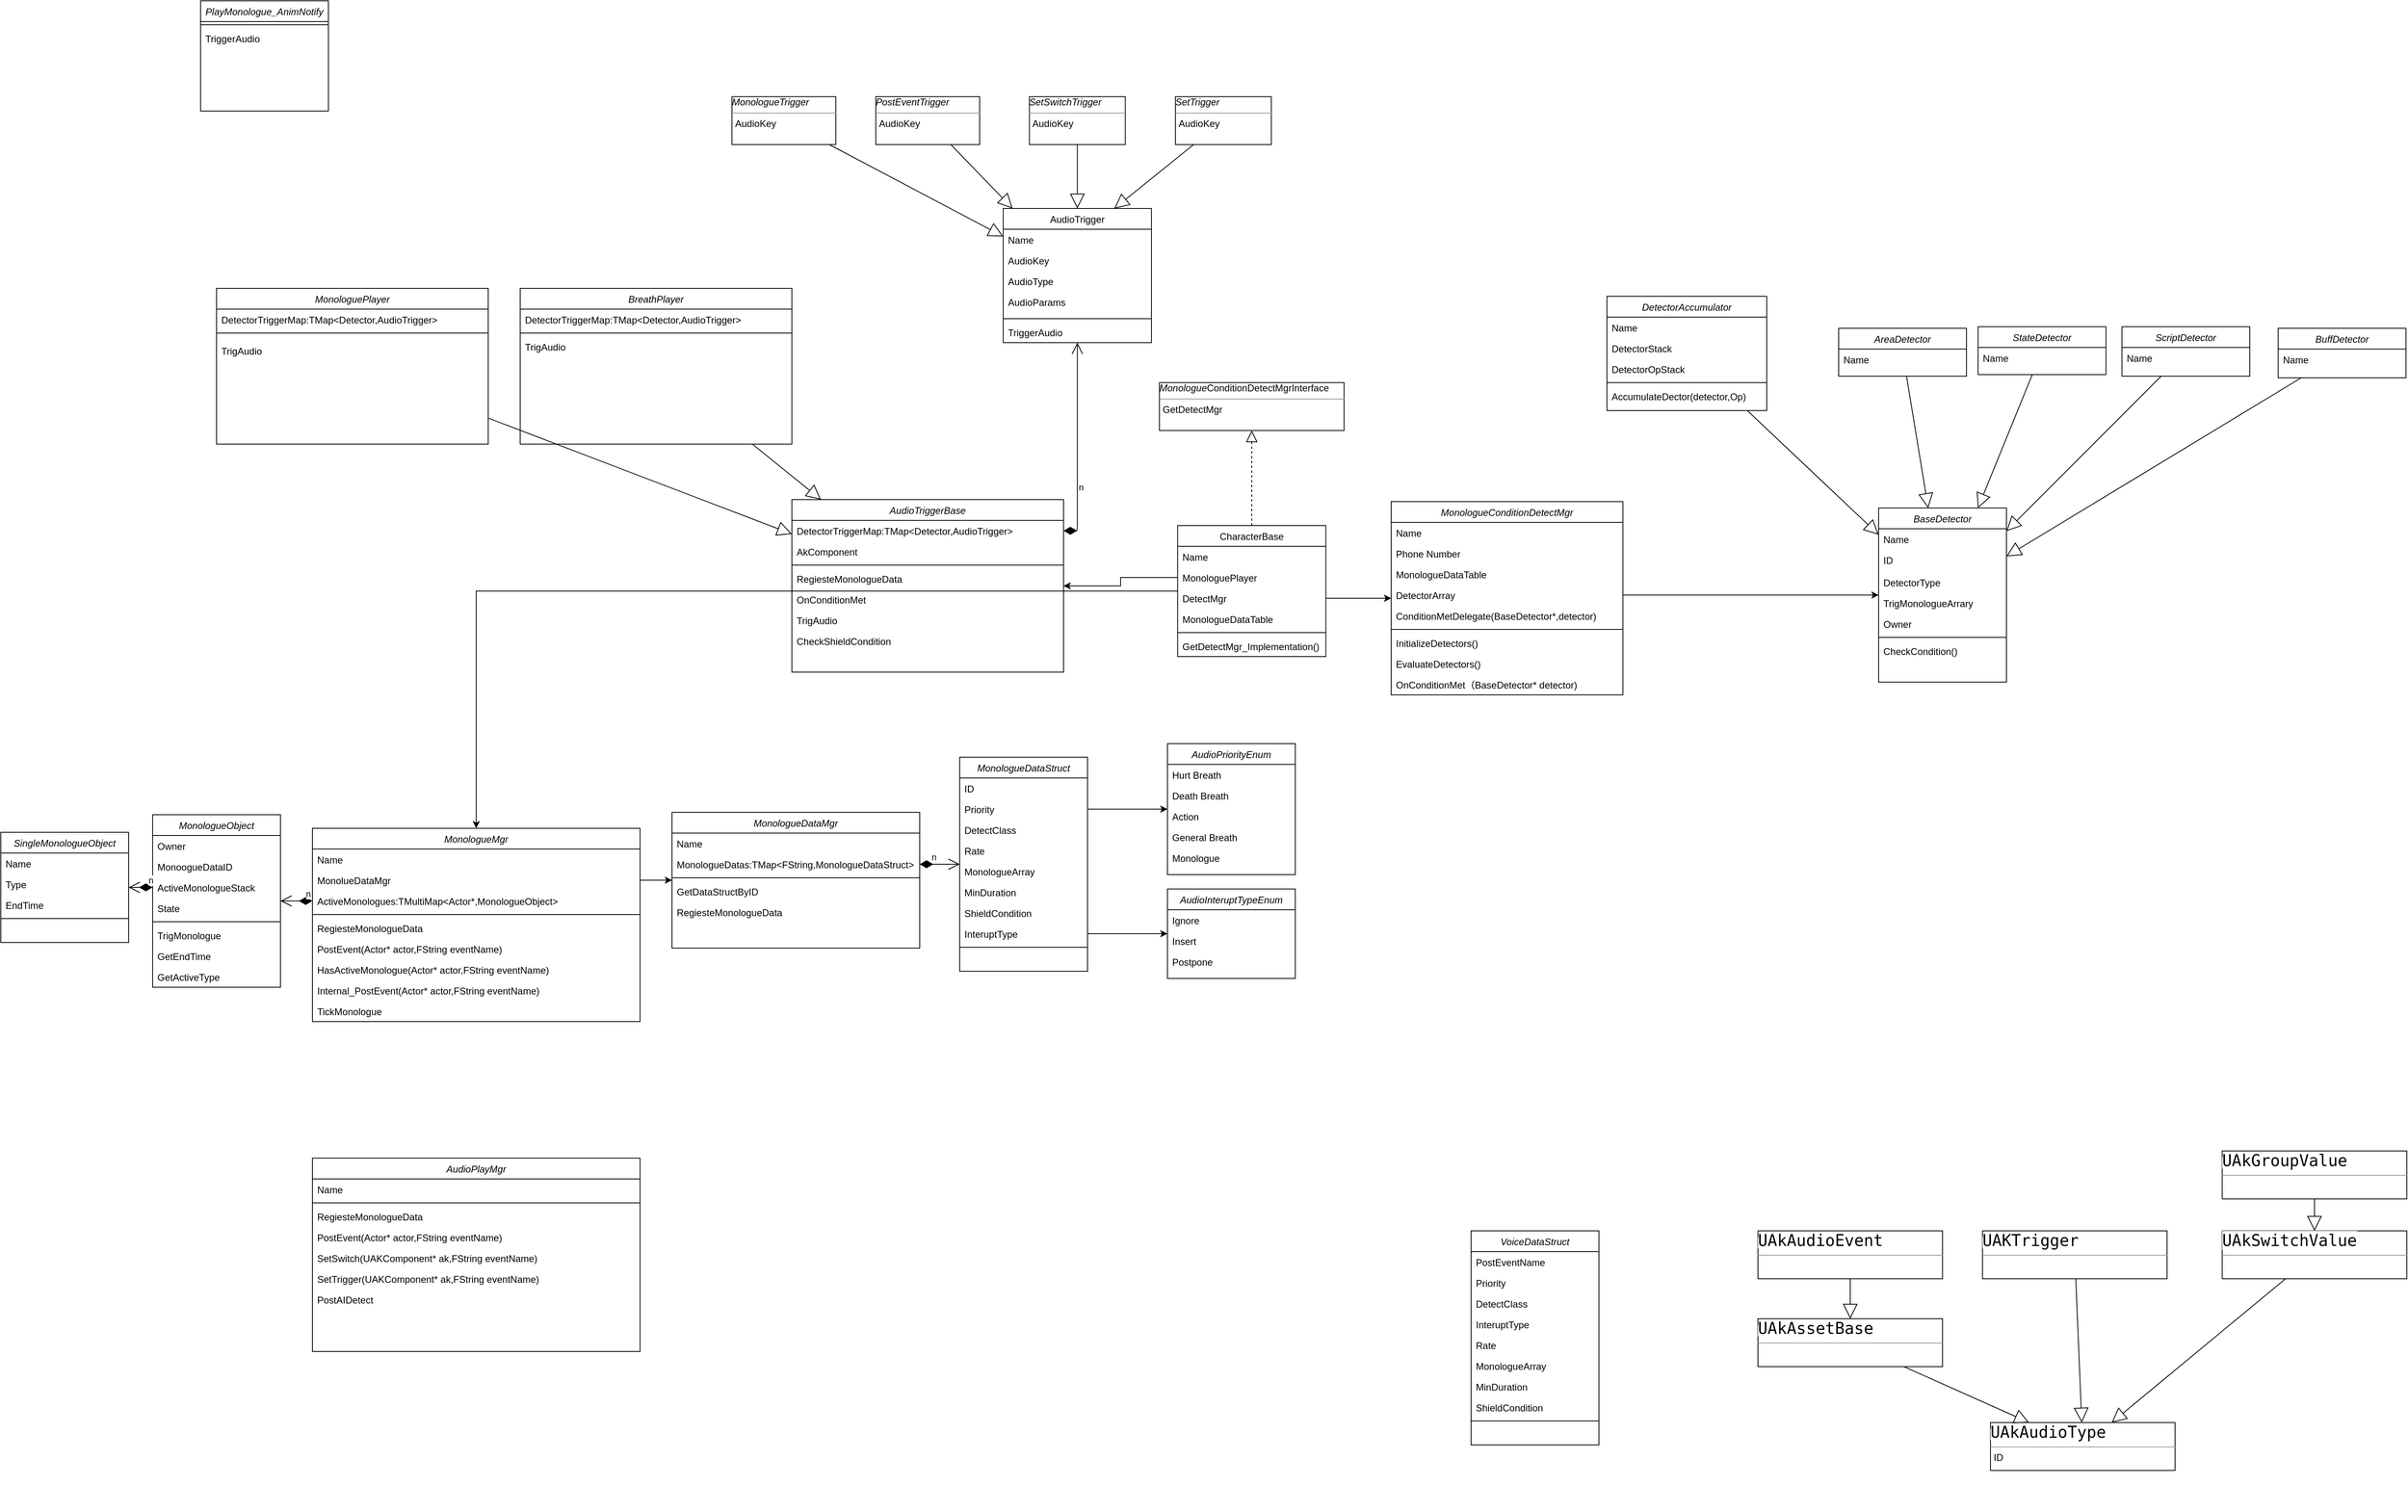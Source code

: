 <mxfile version="20.5.3" type="github">
  <diagram id="C5RBs43oDa-KdzZeNtuy" name="Page-1">
    <mxGraphModel dx="2426" dy="1320" grid="1" gridSize="10" guides="1" tooltips="1" connect="1" arrows="1" fold="1" page="1" pageScale="1" pageWidth="1200" pageHeight="1920" math="0" shadow="0">
      <root>
        <mxCell id="WIyWlLk6GJQsqaUBKTNV-0" />
        <mxCell id="WIyWlLk6GJQsqaUBKTNV-1" parent="WIyWlLk6GJQsqaUBKTNV-0" />
        <mxCell id="MigYC34nWgcJpKpAkR6Z-0" value="BaseDetector" style="swimlane;fontStyle=2;align=center;verticalAlign=top;childLayout=stackLayout;horizontal=1;startSize=26;horizontalStack=0;resizeParent=1;resizeLast=0;collapsible=1;marginBottom=0;rounded=0;shadow=0;strokeWidth=1;" vertex="1" parent="WIyWlLk6GJQsqaUBKTNV-1">
          <mxGeometry x="2450" y="735" width="160" height="218" as="geometry">
            <mxRectangle x="230" y="140" width="160" height="26" as="alternateBounds" />
          </mxGeometry>
        </mxCell>
        <mxCell id="MigYC34nWgcJpKpAkR6Z-1" value="Name" style="text;align=left;verticalAlign=top;spacingLeft=4;spacingRight=4;overflow=hidden;rotatable=0;points=[[0,0.5],[1,0.5]];portConstraint=eastwest;" vertex="1" parent="MigYC34nWgcJpKpAkR6Z-0">
          <mxGeometry y="26" width="160" height="26" as="geometry" />
        </mxCell>
        <mxCell id="MigYC34nWgcJpKpAkR6Z-2" value="ID" style="text;align=left;verticalAlign=top;spacingLeft=4;spacingRight=4;overflow=hidden;rotatable=0;points=[[0,0.5],[1,0.5]];portConstraint=eastwest;rounded=0;shadow=0;html=0;" vertex="1" parent="MigYC34nWgcJpKpAkR6Z-0">
          <mxGeometry y="52" width="160" height="28" as="geometry" />
        </mxCell>
        <mxCell id="MigYC34nWgcJpKpAkR6Z-3" value="DetectorType" style="text;align=left;verticalAlign=top;spacingLeft=4;spacingRight=4;overflow=hidden;rotatable=0;points=[[0,0.5],[1,0.5]];portConstraint=eastwest;rounded=0;shadow=0;html=0;" vertex="1" parent="MigYC34nWgcJpKpAkR6Z-0">
          <mxGeometry y="80" width="160" height="26" as="geometry" />
        </mxCell>
        <mxCell id="MigYC34nWgcJpKpAkR6Z-4" value="TrigMonologueArrary" style="text;align=left;verticalAlign=top;spacingLeft=4;spacingRight=4;overflow=hidden;rotatable=0;points=[[0,0.5],[1,0.5]];portConstraint=eastwest;rounded=0;shadow=0;html=0;" vertex="1" parent="MigYC34nWgcJpKpAkR6Z-0">
          <mxGeometry y="106" width="160" height="26" as="geometry" />
        </mxCell>
        <mxCell id="MigYC34nWgcJpKpAkR6Z-5" value="Owner" style="text;align=left;verticalAlign=top;spacingLeft=4;spacingRight=4;overflow=hidden;rotatable=0;points=[[0,0.5],[1,0.5]];portConstraint=eastwest;rounded=0;shadow=0;html=0;" vertex="1" parent="MigYC34nWgcJpKpAkR6Z-0">
          <mxGeometry y="132" width="160" height="26" as="geometry" />
        </mxCell>
        <mxCell id="MigYC34nWgcJpKpAkR6Z-6" value="" style="line;html=1;strokeWidth=1;align=left;verticalAlign=middle;spacingTop=-1;spacingLeft=3;spacingRight=3;rotatable=0;labelPosition=right;points=[];portConstraint=eastwest;" vertex="1" parent="MigYC34nWgcJpKpAkR6Z-0">
          <mxGeometry y="158" width="160" height="8" as="geometry" />
        </mxCell>
        <mxCell id="MigYC34nWgcJpKpAkR6Z-7" value="CheckCondition()" style="text;align=left;verticalAlign=top;spacingLeft=4;spacingRight=4;overflow=hidden;rotatable=0;points=[[0,0.5],[1,0.5]];portConstraint=eastwest;" vertex="1" parent="MigYC34nWgcJpKpAkR6Z-0">
          <mxGeometry y="166" width="160" height="26" as="geometry" />
        </mxCell>
        <mxCell id="MigYC34nWgcJpKpAkR6Z-8" value="&lt;span style=&quot;font-style: italic ; text-align: center&quot;&gt;Monologue&lt;/span&gt;&lt;span style=&quot;text-align: center&quot;&gt;ConditionDetectMgrInterface&lt;/span&gt;&lt;span style=&quot;font-style: italic ; text-align: center&quot;&gt;&lt;br&gt;&lt;/span&gt;&lt;hr size=&quot;1&quot;&gt;&lt;p style=&quot;margin: 0px ; margin-left: 4px&quot;&gt;&lt;/p&gt;&lt;p style=&quot;margin: 0px ; margin-left: 4px&quot;&gt;GetDetectMgr&lt;/p&gt;" style="verticalAlign=top;align=left;overflow=fill;fontSize=12;fontFamily=Helvetica;html=1;" vertex="1" parent="WIyWlLk6GJQsqaUBKTNV-1">
          <mxGeometry x="1550" y="578" width="231" height="60" as="geometry" />
        </mxCell>
        <mxCell id="MigYC34nWgcJpKpAkR6Z-9" value="MonologueDataMgr" style="swimlane;fontStyle=2;align=center;verticalAlign=top;childLayout=stackLayout;horizontal=1;startSize=26;horizontalStack=0;resizeParent=1;resizeLast=0;collapsible=1;marginBottom=0;rounded=0;shadow=0;strokeWidth=1;" vertex="1" parent="WIyWlLk6GJQsqaUBKTNV-1">
          <mxGeometry x="940" y="1116" width="310" height="170" as="geometry">
            <mxRectangle x="230" y="140" width="160" height="26" as="alternateBounds" />
          </mxGeometry>
        </mxCell>
        <mxCell id="MigYC34nWgcJpKpAkR6Z-10" value="Name" style="text;align=left;verticalAlign=top;spacingLeft=4;spacingRight=4;overflow=hidden;rotatable=0;points=[[0,0.5],[1,0.5]];portConstraint=eastwest;" vertex="1" parent="MigYC34nWgcJpKpAkR6Z-9">
          <mxGeometry y="26" width="310" height="26" as="geometry" />
        </mxCell>
        <mxCell id="MigYC34nWgcJpKpAkR6Z-11" value="MonologueDatas:TMap&lt;FString,MonologueDataStruct&gt;" style="text;align=left;verticalAlign=top;spacingLeft=4;spacingRight=4;overflow=hidden;rotatable=0;points=[[0,0.5],[1,0.5]];portConstraint=eastwest;" vertex="1" parent="MigYC34nWgcJpKpAkR6Z-9">
          <mxGeometry y="52" width="310" height="26" as="geometry" />
        </mxCell>
        <mxCell id="MigYC34nWgcJpKpAkR6Z-12" value="" style="line;html=1;strokeWidth=1;align=left;verticalAlign=middle;spacingTop=-1;spacingLeft=3;spacingRight=3;rotatable=0;labelPosition=right;points=[];portConstraint=eastwest;" vertex="1" parent="MigYC34nWgcJpKpAkR6Z-9">
          <mxGeometry y="78" width="310" height="8" as="geometry" />
        </mxCell>
        <mxCell id="MigYC34nWgcJpKpAkR6Z-13" value="GetDataStructByID" style="text;align=left;verticalAlign=top;spacingLeft=4;spacingRight=4;overflow=hidden;rotatable=0;points=[[0,0.5],[1,0.5]];portConstraint=eastwest;" vertex="1" parent="MigYC34nWgcJpKpAkR6Z-9">
          <mxGeometry y="86" width="310" height="26" as="geometry" />
        </mxCell>
        <mxCell id="MigYC34nWgcJpKpAkR6Z-14" value="RegiesteMonologueData" style="text;align=left;verticalAlign=top;spacingLeft=4;spacingRight=4;overflow=hidden;rotatable=0;points=[[0,0.5],[1,0.5]];portConstraint=eastwest;" vertex="1" parent="MigYC34nWgcJpKpAkR6Z-9">
          <mxGeometry y="112" width="310" height="26" as="geometry" />
        </mxCell>
        <mxCell id="MigYC34nWgcJpKpAkR6Z-15" value="MonologueMgr" style="swimlane;fontStyle=2;align=center;verticalAlign=top;childLayout=stackLayout;horizontal=1;startSize=26;horizontalStack=0;resizeParent=1;resizeLast=0;collapsible=1;marginBottom=0;rounded=0;shadow=0;strokeWidth=1;" vertex="1" parent="WIyWlLk6GJQsqaUBKTNV-1">
          <mxGeometry x="490" y="1136" width="410" height="242" as="geometry">
            <mxRectangle x="230" y="140" width="160" height="26" as="alternateBounds" />
          </mxGeometry>
        </mxCell>
        <mxCell id="MigYC34nWgcJpKpAkR6Z-16" value="Name" style="text;align=left;verticalAlign=top;spacingLeft=4;spacingRight=4;overflow=hidden;rotatable=0;points=[[0,0.5],[1,0.5]];portConstraint=eastwest;" vertex="1" parent="MigYC34nWgcJpKpAkR6Z-15">
          <mxGeometry y="26" width="410" height="26" as="geometry" />
        </mxCell>
        <mxCell id="MigYC34nWgcJpKpAkR6Z-17" value="MonolueDataMgr" style="text;align=left;verticalAlign=top;spacingLeft=4;spacingRight=4;overflow=hidden;rotatable=0;points=[[0,0.5],[1,0.5]];portConstraint=eastwest;" vertex="1" parent="MigYC34nWgcJpKpAkR6Z-15">
          <mxGeometry y="52" width="410" height="26" as="geometry" />
        </mxCell>
        <mxCell id="MigYC34nWgcJpKpAkR6Z-18" value="ActiveMonologues:TMultiMap&lt;Actor*,MonologueObject&gt;" style="text;align=left;verticalAlign=top;spacingLeft=4;spacingRight=4;overflow=hidden;rotatable=0;points=[[0,0.5],[1,0.5]];portConstraint=eastwest;" vertex="1" parent="MigYC34nWgcJpKpAkR6Z-15">
          <mxGeometry y="78" width="410" height="26" as="geometry" />
        </mxCell>
        <mxCell id="MigYC34nWgcJpKpAkR6Z-19" value="" style="line;html=1;strokeWidth=1;align=left;verticalAlign=middle;spacingTop=-1;spacingLeft=3;spacingRight=3;rotatable=0;labelPosition=right;points=[];portConstraint=eastwest;" vertex="1" parent="MigYC34nWgcJpKpAkR6Z-15">
          <mxGeometry y="104" width="410" height="8" as="geometry" />
        </mxCell>
        <mxCell id="MigYC34nWgcJpKpAkR6Z-20" value="RegiesteMonologueData" style="text;align=left;verticalAlign=top;spacingLeft=4;spacingRight=4;overflow=hidden;rotatable=0;points=[[0,0.5],[1,0.5]];portConstraint=eastwest;" vertex="1" parent="MigYC34nWgcJpKpAkR6Z-15">
          <mxGeometry y="112" width="410" height="26" as="geometry" />
        </mxCell>
        <mxCell id="MigYC34nWgcJpKpAkR6Z-21" value="PostEvent(Actor* actor,FString eventName)" style="text;align=left;verticalAlign=top;spacingLeft=4;spacingRight=4;overflow=hidden;rotatable=0;points=[[0,0.5],[1,0.5]];portConstraint=eastwest;" vertex="1" parent="MigYC34nWgcJpKpAkR6Z-15">
          <mxGeometry y="138" width="410" height="26" as="geometry" />
        </mxCell>
        <mxCell id="MigYC34nWgcJpKpAkR6Z-22" value="HasActiveMonologue(Actor* actor,FString eventName)" style="text;align=left;verticalAlign=top;spacingLeft=4;spacingRight=4;overflow=hidden;rotatable=0;points=[[0,0.5],[1,0.5]];portConstraint=eastwest;" vertex="1" parent="MigYC34nWgcJpKpAkR6Z-15">
          <mxGeometry y="164" width="410" height="26" as="geometry" />
        </mxCell>
        <mxCell id="MigYC34nWgcJpKpAkR6Z-23" value="Internal_PostEvent(Actor* actor,FString eventName)" style="text;align=left;verticalAlign=top;spacingLeft=4;spacingRight=4;overflow=hidden;rotatable=0;points=[[0,0.5],[1,0.5]];portConstraint=eastwest;" vertex="1" parent="MigYC34nWgcJpKpAkR6Z-15">
          <mxGeometry y="190" width="410" height="26" as="geometry" />
        </mxCell>
        <mxCell id="MigYC34nWgcJpKpAkR6Z-24" value="TickMonologue" style="text;align=left;verticalAlign=top;spacingLeft=4;spacingRight=4;overflow=hidden;rotatable=0;points=[[0,0.5],[1,0.5]];portConstraint=eastwest;" vertex="1" parent="MigYC34nWgcJpKpAkR6Z-15">
          <mxGeometry y="216" width="410" height="26" as="geometry" />
        </mxCell>
        <mxCell id="MigYC34nWgcJpKpAkR6Z-25" value="MonologueObject" style="swimlane;fontStyle=2;align=center;verticalAlign=top;childLayout=stackLayout;horizontal=1;startSize=26;horizontalStack=0;resizeParent=1;resizeLast=0;collapsible=1;marginBottom=0;rounded=0;shadow=0;strokeWidth=1;" vertex="1" parent="WIyWlLk6GJQsqaUBKTNV-1">
          <mxGeometry x="290" y="1119" width="160" height="216" as="geometry">
            <mxRectangle x="230" y="140" width="160" height="26" as="alternateBounds" />
          </mxGeometry>
        </mxCell>
        <mxCell id="MigYC34nWgcJpKpAkR6Z-26" value="Owner" style="text;align=left;verticalAlign=top;spacingLeft=4;spacingRight=4;overflow=hidden;rotatable=0;points=[[0,0.5],[1,0.5]];portConstraint=eastwest;" vertex="1" parent="MigYC34nWgcJpKpAkR6Z-25">
          <mxGeometry y="26" width="160" height="26" as="geometry" />
        </mxCell>
        <mxCell id="MigYC34nWgcJpKpAkR6Z-27" value="MonoogueDataID" style="text;align=left;verticalAlign=top;spacingLeft=4;spacingRight=4;overflow=hidden;rotatable=0;points=[[0,0.5],[1,0.5]];portConstraint=eastwest;" vertex="1" parent="MigYC34nWgcJpKpAkR6Z-25">
          <mxGeometry y="52" width="160" height="26" as="geometry" />
        </mxCell>
        <mxCell id="MigYC34nWgcJpKpAkR6Z-28" value="ActiveMonologueStack" style="text;align=left;verticalAlign=top;spacingLeft=4;spacingRight=4;overflow=hidden;rotatable=0;points=[[0,0.5],[1,0.5]];portConstraint=eastwest;" vertex="1" parent="MigYC34nWgcJpKpAkR6Z-25">
          <mxGeometry y="78" width="160" height="26" as="geometry" />
        </mxCell>
        <mxCell id="MigYC34nWgcJpKpAkR6Z-29" value="State" style="text;align=left;verticalAlign=top;spacingLeft=4;spacingRight=4;overflow=hidden;rotatable=0;points=[[0,0.5],[1,0.5]];portConstraint=eastwest;" vertex="1" parent="MigYC34nWgcJpKpAkR6Z-25">
          <mxGeometry y="104" width="160" height="26" as="geometry" />
        </mxCell>
        <mxCell id="MigYC34nWgcJpKpAkR6Z-30" value="" style="line;html=1;strokeWidth=1;align=left;verticalAlign=middle;spacingTop=-1;spacingLeft=3;spacingRight=3;rotatable=0;labelPosition=right;points=[];portConstraint=eastwest;" vertex="1" parent="MigYC34nWgcJpKpAkR6Z-25">
          <mxGeometry y="130" width="160" height="8" as="geometry" />
        </mxCell>
        <mxCell id="MigYC34nWgcJpKpAkR6Z-31" value="TrigMonologue" style="text;align=left;verticalAlign=top;spacingLeft=4;spacingRight=4;overflow=hidden;rotatable=0;points=[[0,0.5],[1,0.5]];portConstraint=eastwest;" vertex="1" parent="MigYC34nWgcJpKpAkR6Z-25">
          <mxGeometry y="138" width="160" height="26" as="geometry" />
        </mxCell>
        <mxCell id="MigYC34nWgcJpKpAkR6Z-32" value="GetEndTime" style="text;align=left;verticalAlign=top;spacingLeft=4;spacingRight=4;overflow=hidden;rotatable=0;points=[[0,0.5],[1,0.5]];portConstraint=eastwest;" vertex="1" parent="MigYC34nWgcJpKpAkR6Z-25">
          <mxGeometry y="164" width="160" height="26" as="geometry" />
        </mxCell>
        <mxCell id="MigYC34nWgcJpKpAkR6Z-33" value="GetActiveType" style="text;align=left;verticalAlign=top;spacingLeft=4;spacingRight=4;overflow=hidden;rotatable=0;points=[[0,0.5],[1,0.5]];portConstraint=eastwest;" vertex="1" parent="MigYC34nWgcJpKpAkR6Z-25">
          <mxGeometry y="190" width="160" height="26" as="geometry" />
        </mxCell>
        <mxCell id="MigYC34nWgcJpKpAkR6Z-34" value="SingleMonologueObject" style="swimlane;fontStyle=2;align=center;verticalAlign=top;childLayout=stackLayout;horizontal=1;startSize=26;horizontalStack=0;resizeParent=1;resizeLast=0;collapsible=1;marginBottom=0;rounded=0;shadow=0;strokeWidth=1;" vertex="1" parent="WIyWlLk6GJQsqaUBKTNV-1">
          <mxGeometry x="100" y="1141" width="160" height="138" as="geometry">
            <mxRectangle x="230" y="140" width="160" height="26" as="alternateBounds" />
          </mxGeometry>
        </mxCell>
        <mxCell id="MigYC34nWgcJpKpAkR6Z-35" value="Name" style="text;align=left;verticalAlign=top;spacingLeft=4;spacingRight=4;overflow=hidden;rotatable=0;points=[[0,0.5],[1,0.5]];portConstraint=eastwest;" vertex="1" parent="MigYC34nWgcJpKpAkR6Z-34">
          <mxGeometry y="26" width="160" height="26" as="geometry" />
        </mxCell>
        <mxCell id="MigYC34nWgcJpKpAkR6Z-36" value="Type" style="text;align=left;verticalAlign=top;spacingLeft=4;spacingRight=4;overflow=hidden;rotatable=0;points=[[0,0.5],[1,0.5]];portConstraint=eastwest;" vertex="1" parent="MigYC34nWgcJpKpAkR6Z-34">
          <mxGeometry y="52" width="160" height="26" as="geometry" />
        </mxCell>
        <mxCell id="MigYC34nWgcJpKpAkR6Z-37" value="EndTime" style="text;align=left;verticalAlign=top;spacingLeft=4;spacingRight=4;overflow=hidden;rotatable=0;points=[[0,0.5],[1,0.5]];portConstraint=eastwest;" vertex="1" parent="MigYC34nWgcJpKpAkR6Z-34">
          <mxGeometry y="78" width="160" height="26" as="geometry" />
        </mxCell>
        <mxCell id="MigYC34nWgcJpKpAkR6Z-38" value="" style="line;html=1;strokeWidth=1;align=left;verticalAlign=middle;spacingTop=-1;spacingLeft=3;spacingRight=3;rotatable=0;labelPosition=right;points=[];portConstraint=eastwest;" vertex="1" parent="MigYC34nWgcJpKpAkR6Z-34">
          <mxGeometry y="104" width="160" height="8" as="geometry" />
        </mxCell>
        <mxCell id="MigYC34nWgcJpKpAkR6Z-39" value="MonologueDataStruct" style="swimlane;fontStyle=2;align=center;verticalAlign=top;childLayout=stackLayout;horizontal=1;startSize=26;horizontalStack=0;resizeParent=1;resizeLast=0;collapsible=1;marginBottom=0;rounded=0;shadow=0;strokeWidth=1;" vertex="1" parent="WIyWlLk6GJQsqaUBKTNV-1">
          <mxGeometry x="1300" y="1047" width="160" height="268" as="geometry">
            <mxRectangle x="230" y="140" width="160" height="26" as="alternateBounds" />
          </mxGeometry>
        </mxCell>
        <mxCell id="MigYC34nWgcJpKpAkR6Z-40" value="ID" style="text;align=left;verticalAlign=top;spacingLeft=4;spacingRight=4;overflow=hidden;rotatable=0;points=[[0,0.5],[1,0.5]];portConstraint=eastwest;" vertex="1" parent="MigYC34nWgcJpKpAkR6Z-39">
          <mxGeometry y="26" width="160" height="26" as="geometry" />
        </mxCell>
        <mxCell id="MigYC34nWgcJpKpAkR6Z-41" value="Priority" style="text;align=left;verticalAlign=top;spacingLeft=4;spacingRight=4;overflow=hidden;rotatable=0;points=[[0,0.5],[1,0.5]];portConstraint=eastwest;rounded=0;shadow=0;html=0;" vertex="1" parent="MigYC34nWgcJpKpAkR6Z-39">
          <mxGeometry y="52" width="160" height="26" as="geometry" />
        </mxCell>
        <mxCell id="MigYC34nWgcJpKpAkR6Z-42" value="DetectClass" style="text;align=left;verticalAlign=top;spacingLeft=4;spacingRight=4;overflow=hidden;rotatable=0;points=[[0,0.5],[1,0.5]];portConstraint=eastwest;rounded=0;shadow=0;html=0;" vertex="1" parent="MigYC34nWgcJpKpAkR6Z-39">
          <mxGeometry y="78" width="160" height="26" as="geometry" />
        </mxCell>
        <mxCell id="MigYC34nWgcJpKpAkR6Z-43" value="Rate" style="text;align=left;verticalAlign=top;spacingLeft=4;spacingRight=4;overflow=hidden;rotatable=0;points=[[0,0.5],[1,0.5]];portConstraint=eastwest;rounded=0;shadow=0;html=0;" vertex="1" parent="MigYC34nWgcJpKpAkR6Z-39">
          <mxGeometry y="104" width="160" height="26" as="geometry" />
        </mxCell>
        <mxCell id="MigYC34nWgcJpKpAkR6Z-44" value="MonologueArray" style="text;align=left;verticalAlign=top;spacingLeft=4;spacingRight=4;overflow=hidden;rotatable=0;points=[[0,0.5],[1,0.5]];portConstraint=eastwest;rounded=0;shadow=0;html=0;" vertex="1" parent="MigYC34nWgcJpKpAkR6Z-39">
          <mxGeometry y="130" width="160" height="26" as="geometry" />
        </mxCell>
        <mxCell id="MigYC34nWgcJpKpAkR6Z-45" value="MinDuration" style="text;align=left;verticalAlign=top;spacingLeft=4;spacingRight=4;overflow=hidden;rotatable=0;points=[[0,0.5],[1,0.5]];portConstraint=eastwest;rounded=0;shadow=0;html=0;" vertex="1" parent="MigYC34nWgcJpKpAkR6Z-39">
          <mxGeometry y="156" width="160" height="26" as="geometry" />
        </mxCell>
        <mxCell id="MigYC34nWgcJpKpAkR6Z-46" value="ShieldCondition" style="text;align=left;verticalAlign=top;spacingLeft=4;spacingRight=4;overflow=hidden;rotatable=0;points=[[0,0.5],[1,0.5]];portConstraint=eastwest;rounded=0;shadow=0;html=0;" vertex="1" parent="MigYC34nWgcJpKpAkR6Z-39">
          <mxGeometry y="182" width="160" height="26" as="geometry" />
        </mxCell>
        <mxCell id="MigYC34nWgcJpKpAkR6Z-47" value="InteruptType" style="text;align=left;verticalAlign=top;spacingLeft=4;spacingRight=4;overflow=hidden;rotatable=0;points=[[0,0.5],[1,0.5]];portConstraint=eastwest;rounded=0;shadow=0;html=0;" vertex="1" parent="MigYC34nWgcJpKpAkR6Z-39">
          <mxGeometry y="208" width="160" height="26" as="geometry" />
        </mxCell>
        <mxCell id="MigYC34nWgcJpKpAkR6Z-48" value="" style="line;html=1;strokeWidth=1;align=left;verticalAlign=middle;spacingTop=-1;spacingLeft=3;spacingRight=3;rotatable=0;labelPosition=right;points=[];portConstraint=eastwest;" vertex="1" parent="MigYC34nWgcJpKpAkR6Z-39">
          <mxGeometry y="234" width="160" height="8" as="geometry" />
        </mxCell>
        <mxCell id="MigYC34nWgcJpKpAkR6Z-49" value="MonologueConditionDetectMgr" style="swimlane;fontStyle=2;align=center;verticalAlign=top;childLayout=stackLayout;horizontal=1;startSize=26;horizontalStack=0;resizeParent=1;resizeLast=0;collapsible=1;marginBottom=0;rounded=0;shadow=0;strokeWidth=1;" vertex="1" parent="WIyWlLk6GJQsqaUBKTNV-1">
          <mxGeometry x="1840" y="727" width="290" height="242" as="geometry">
            <mxRectangle x="230" y="140" width="160" height="26" as="alternateBounds" />
          </mxGeometry>
        </mxCell>
        <mxCell id="MigYC34nWgcJpKpAkR6Z-50" value="Name" style="text;align=left;verticalAlign=top;spacingLeft=4;spacingRight=4;overflow=hidden;rotatable=0;points=[[0,0.5],[1,0.5]];portConstraint=eastwest;" vertex="1" parent="MigYC34nWgcJpKpAkR6Z-49">
          <mxGeometry y="26" width="290" height="26" as="geometry" />
        </mxCell>
        <mxCell id="MigYC34nWgcJpKpAkR6Z-51" value="Phone Number" style="text;align=left;verticalAlign=top;spacingLeft=4;spacingRight=4;overflow=hidden;rotatable=0;points=[[0,0.5],[1,0.5]];portConstraint=eastwest;rounded=0;shadow=0;html=0;" vertex="1" parent="MigYC34nWgcJpKpAkR6Z-49">
          <mxGeometry y="52" width="290" height="26" as="geometry" />
        </mxCell>
        <mxCell id="MigYC34nWgcJpKpAkR6Z-52" value="MonologueDataTable" style="text;align=left;verticalAlign=top;spacingLeft=4;spacingRight=4;overflow=hidden;rotatable=0;points=[[0,0.5],[1,0.5]];portConstraint=eastwest;rounded=0;shadow=0;html=0;" vertex="1" parent="MigYC34nWgcJpKpAkR6Z-49">
          <mxGeometry y="78" width="290" height="26" as="geometry" />
        </mxCell>
        <mxCell id="MigYC34nWgcJpKpAkR6Z-53" value="DetectorArray" style="text;align=left;verticalAlign=top;spacingLeft=4;spacingRight=4;overflow=hidden;rotatable=0;points=[[0,0.5],[1,0.5]];portConstraint=eastwest;rounded=0;shadow=0;html=0;" vertex="1" parent="MigYC34nWgcJpKpAkR6Z-49">
          <mxGeometry y="104" width="290" height="26" as="geometry" />
        </mxCell>
        <mxCell id="MigYC34nWgcJpKpAkR6Z-54" value="ConditionMetDelegate(BaseDetector*,detector)" style="text;align=left;verticalAlign=top;spacingLeft=4;spacingRight=4;overflow=hidden;rotatable=0;points=[[0,0.5],[1,0.5]];portConstraint=eastwest;rounded=0;shadow=0;html=0;" vertex="1" parent="MigYC34nWgcJpKpAkR6Z-49">
          <mxGeometry y="130" width="290" height="26" as="geometry" />
        </mxCell>
        <mxCell id="MigYC34nWgcJpKpAkR6Z-55" value="" style="line;html=1;strokeWidth=1;align=left;verticalAlign=middle;spacingTop=-1;spacingLeft=3;spacingRight=3;rotatable=0;labelPosition=right;points=[];portConstraint=eastwest;" vertex="1" parent="MigYC34nWgcJpKpAkR6Z-49">
          <mxGeometry y="156" width="290" height="8" as="geometry" />
        </mxCell>
        <mxCell id="MigYC34nWgcJpKpAkR6Z-56" value="InitializeDetectors()" style="text;align=left;verticalAlign=top;spacingLeft=4;spacingRight=4;overflow=hidden;rotatable=0;points=[[0,0.5],[1,0.5]];portConstraint=eastwest;" vertex="1" parent="MigYC34nWgcJpKpAkR6Z-49">
          <mxGeometry y="164" width="290" height="26" as="geometry" />
        </mxCell>
        <mxCell id="MigYC34nWgcJpKpAkR6Z-57" value="EvaluateDetectors()" style="text;align=left;verticalAlign=top;spacingLeft=4;spacingRight=4;overflow=hidden;rotatable=0;points=[[0,0.5],[1,0.5]];portConstraint=eastwest;" vertex="1" parent="MigYC34nWgcJpKpAkR6Z-49">
          <mxGeometry y="190" width="290" height="26" as="geometry" />
        </mxCell>
        <mxCell id="MigYC34nWgcJpKpAkR6Z-58" value="OnConditionMet（BaseDetector* detector)" style="text;align=left;verticalAlign=top;spacingLeft=4;spacingRight=4;overflow=hidden;rotatable=0;points=[[0,0.5],[1,0.5]];portConstraint=eastwest;" vertex="1" parent="MigYC34nWgcJpKpAkR6Z-49">
          <mxGeometry y="216" width="290" height="26" as="geometry" />
        </mxCell>
        <mxCell id="MigYC34nWgcJpKpAkR6Z-59" value="CharacterBase" style="swimlane;fontStyle=0;align=center;verticalAlign=top;childLayout=stackLayout;horizontal=1;startSize=26;horizontalStack=0;resizeParent=1;resizeLast=0;collapsible=1;marginBottom=0;rounded=0;shadow=0;strokeWidth=1;" vertex="1" parent="WIyWlLk6GJQsqaUBKTNV-1">
          <mxGeometry x="1572.75" y="757" width="185.5" height="164" as="geometry">
            <mxRectangle x="340" y="380" width="170" height="26" as="alternateBounds" />
          </mxGeometry>
        </mxCell>
        <mxCell id="MigYC34nWgcJpKpAkR6Z-60" value="Name" style="text;align=left;verticalAlign=top;spacingLeft=4;spacingRight=4;overflow=hidden;rotatable=0;points=[[0,0.5],[1,0.5]];portConstraint=eastwest;" vertex="1" parent="MigYC34nWgcJpKpAkR6Z-59">
          <mxGeometry y="26" width="185.5" height="26" as="geometry" />
        </mxCell>
        <mxCell id="MigYC34nWgcJpKpAkR6Z-61" value="MonologuePlayer" style="text;align=left;verticalAlign=top;spacingLeft=4;spacingRight=4;overflow=hidden;rotatable=0;points=[[0,0.5],[1,0.5]];portConstraint=eastwest;" vertex="1" parent="MigYC34nWgcJpKpAkR6Z-59">
          <mxGeometry y="52" width="185.5" height="26" as="geometry" />
        </mxCell>
        <mxCell id="MigYC34nWgcJpKpAkR6Z-62" value="DetectMgr" style="text;align=left;verticalAlign=top;spacingLeft=4;spacingRight=4;overflow=hidden;rotatable=0;points=[[0,0.5],[1,0.5]];portConstraint=eastwest;" vertex="1" parent="MigYC34nWgcJpKpAkR6Z-59">
          <mxGeometry y="78" width="185.5" height="26" as="geometry" />
        </mxCell>
        <mxCell id="MigYC34nWgcJpKpAkR6Z-63" value="MonologueDataTable" style="text;align=left;verticalAlign=top;spacingLeft=4;spacingRight=4;overflow=hidden;rotatable=0;points=[[0,0.5],[1,0.5]];portConstraint=eastwest;" vertex="1" parent="MigYC34nWgcJpKpAkR6Z-59">
          <mxGeometry y="104" width="185.5" height="26" as="geometry" />
        </mxCell>
        <mxCell id="MigYC34nWgcJpKpAkR6Z-64" value="" style="line;html=1;strokeWidth=1;align=left;verticalAlign=middle;spacingTop=-1;spacingLeft=3;spacingRight=3;rotatable=0;labelPosition=right;points=[];portConstraint=eastwest;" vertex="1" parent="MigYC34nWgcJpKpAkR6Z-59">
          <mxGeometry y="130" width="185.5" height="8" as="geometry" />
        </mxCell>
        <mxCell id="MigYC34nWgcJpKpAkR6Z-65" value="GetDetectMgr_Implementation()" style="text;align=left;verticalAlign=top;spacingLeft=4;spacingRight=4;overflow=hidden;rotatable=0;points=[[0,0.5],[1,0.5]];portConstraint=eastwest;" vertex="1" parent="MigYC34nWgcJpKpAkR6Z-59">
          <mxGeometry y="138" width="185.5" height="26" as="geometry" />
        </mxCell>
        <mxCell id="MigYC34nWgcJpKpAkR6Z-66" value="AreaDetector" style="swimlane;fontStyle=2;align=center;verticalAlign=top;childLayout=stackLayout;horizontal=1;startSize=26;horizontalStack=0;resizeParent=1;resizeLast=0;collapsible=1;marginBottom=0;rounded=0;shadow=0;strokeWidth=1;" vertex="1" parent="WIyWlLk6GJQsqaUBKTNV-1">
          <mxGeometry x="2400" y="510" width="160" height="60" as="geometry">
            <mxRectangle x="230" y="140" width="160" height="26" as="alternateBounds" />
          </mxGeometry>
        </mxCell>
        <mxCell id="MigYC34nWgcJpKpAkR6Z-67" value="Name" style="text;align=left;verticalAlign=top;spacingLeft=4;spacingRight=4;overflow=hidden;rotatable=0;points=[[0,0.5],[1,0.5]];portConstraint=eastwest;" vertex="1" parent="MigYC34nWgcJpKpAkR6Z-66">
          <mxGeometry y="26" width="160" height="26" as="geometry" />
        </mxCell>
        <mxCell id="MigYC34nWgcJpKpAkR6Z-68" value="StateDetector" style="swimlane;fontStyle=2;align=center;verticalAlign=top;childLayout=stackLayout;horizontal=1;startSize=26;horizontalStack=0;resizeParent=1;resizeLast=0;collapsible=1;marginBottom=0;rounded=0;shadow=0;strokeWidth=1;" vertex="1" parent="WIyWlLk6GJQsqaUBKTNV-1">
          <mxGeometry x="2574.5" y="508" width="160" height="60" as="geometry">
            <mxRectangle x="230" y="140" width="160" height="26" as="alternateBounds" />
          </mxGeometry>
        </mxCell>
        <mxCell id="MigYC34nWgcJpKpAkR6Z-69" value="Name" style="text;align=left;verticalAlign=top;spacingLeft=4;spacingRight=4;overflow=hidden;rotatable=0;points=[[0,0.5],[1,0.5]];portConstraint=eastwest;" vertex="1" parent="MigYC34nWgcJpKpAkR6Z-68">
          <mxGeometry y="26" width="160" height="26" as="geometry" />
        </mxCell>
        <mxCell id="MigYC34nWgcJpKpAkR6Z-70" value="ScriptDetector" style="swimlane;fontStyle=2;align=center;verticalAlign=top;childLayout=stackLayout;horizontal=1;startSize=26;horizontalStack=0;resizeParent=1;resizeLast=0;collapsible=1;marginBottom=0;rounded=0;shadow=0;strokeWidth=1;" vertex="1" parent="WIyWlLk6GJQsqaUBKTNV-1">
          <mxGeometry x="2754.5" y="508" width="160" height="62" as="geometry">
            <mxRectangle x="230" y="140" width="160" height="26" as="alternateBounds" />
          </mxGeometry>
        </mxCell>
        <mxCell id="MigYC34nWgcJpKpAkR6Z-71" value="Name" style="text;align=left;verticalAlign=top;spacingLeft=4;spacingRight=4;overflow=hidden;rotatable=0;points=[[0,0.5],[1,0.5]];portConstraint=eastwest;" vertex="1" parent="MigYC34nWgcJpKpAkR6Z-70">
          <mxGeometry y="26" width="160" height="26" as="geometry" />
        </mxCell>
        <mxCell id="MigYC34nWgcJpKpAkR6Z-72" value="" style="endArrow=block;dashed=1;endFill=0;endSize=12;html=1;" edge="1" parent="WIyWlLk6GJQsqaUBKTNV-1" source="MigYC34nWgcJpKpAkR6Z-59" target="MigYC34nWgcJpKpAkR6Z-8">
          <mxGeometry width="160" relative="1" as="geometry">
            <mxPoint x="1580" y="760" as="sourcePoint" />
            <mxPoint x="1740" y="760" as="targetPoint" />
          </mxGeometry>
        </mxCell>
        <mxCell id="MigYC34nWgcJpKpAkR6Z-73" value="" style="edgeStyle=orthogonalEdgeStyle;rounded=0;orthogonalLoop=1;jettySize=auto;html=1;" edge="1" parent="WIyWlLk6GJQsqaUBKTNV-1" source="MigYC34nWgcJpKpAkR6Z-62" target="MigYC34nWgcJpKpAkR6Z-49">
          <mxGeometry relative="1" as="geometry" />
        </mxCell>
        <mxCell id="MigYC34nWgcJpKpAkR6Z-74" value="" style="edgeStyle=orthogonalEdgeStyle;rounded=0;orthogonalLoop=1;jettySize=auto;html=1;" edge="1" parent="WIyWlLk6GJQsqaUBKTNV-1" source="MigYC34nWgcJpKpAkR6Z-53" target="MigYC34nWgcJpKpAkR6Z-0">
          <mxGeometry relative="1" as="geometry" />
        </mxCell>
        <mxCell id="MigYC34nWgcJpKpAkR6Z-75" value="" style="endArrow=block;endSize=16;endFill=0;html=1;" edge="1" parent="WIyWlLk6GJQsqaUBKTNV-1" source="MigYC34nWgcJpKpAkR6Z-68" target="MigYC34nWgcJpKpAkR6Z-0">
          <mxGeometry width="160" relative="1" as="geometry">
            <mxPoint x="2342.302" y="853" as="sourcePoint" />
            <mxPoint x="2340.002" y="680" as="targetPoint" />
          </mxGeometry>
        </mxCell>
        <mxCell id="MigYC34nWgcJpKpAkR6Z-76" value="" style="endArrow=block;endSize=16;endFill=0;html=1;" edge="1" parent="WIyWlLk6GJQsqaUBKTNV-1" source="MigYC34nWgcJpKpAkR6Z-66" target="MigYC34nWgcJpKpAkR6Z-0">
          <mxGeometry width="160" relative="1" as="geometry">
            <mxPoint x="1487.872" y="1099" as="sourcePoint" />
            <mxPoint x="1485.572" y="926" as="targetPoint" />
          </mxGeometry>
        </mxCell>
        <mxCell id="MigYC34nWgcJpKpAkR6Z-77" value="" style="endArrow=block;endSize=16;endFill=0;html=1;" edge="1" parent="WIyWlLk6GJQsqaUBKTNV-1" source="MigYC34nWgcJpKpAkR6Z-70" target="MigYC34nWgcJpKpAkR6Z-0">
          <mxGeometry width="160" relative="1" as="geometry">
            <mxPoint x="1497.872" y="1109" as="sourcePoint" />
            <mxPoint x="1495.572" y="936" as="targetPoint" />
          </mxGeometry>
        </mxCell>
        <mxCell id="MigYC34nWgcJpKpAkR6Z-78" value="n" style="endArrow=open;html=1;endSize=12;startArrow=diamondThin;startSize=14;startFill=1;edgeStyle=orthogonalEdgeStyle;align=left;verticalAlign=bottom;" edge="1" parent="WIyWlLk6GJQsqaUBKTNV-1" source="MigYC34nWgcJpKpAkR6Z-11" target="MigYC34nWgcJpKpAkR6Z-39">
          <mxGeometry x="-0.5" relative="1" as="geometry">
            <mxPoint x="1820" y="1521.998" as="sourcePoint" />
            <mxPoint x="1940" y="1521.998" as="targetPoint" />
            <mxPoint as="offset" />
          </mxGeometry>
        </mxCell>
        <mxCell id="MigYC34nWgcJpKpAkR6Z-79" value="n" style="endArrow=open;html=1;endSize=12;startArrow=diamondThin;startSize=14;startFill=1;edgeStyle=orthogonalEdgeStyle;align=left;verticalAlign=bottom;" edge="1" parent="WIyWlLk6GJQsqaUBKTNV-1" source="MigYC34nWgcJpKpAkR6Z-18" target="MigYC34nWgcJpKpAkR6Z-25">
          <mxGeometry x="-0.5" relative="1" as="geometry">
            <mxPoint x="230" y="881" as="sourcePoint" />
            <mxPoint x="80" y="881" as="targetPoint" />
            <mxPoint as="offset" />
          </mxGeometry>
        </mxCell>
        <mxCell id="MigYC34nWgcJpKpAkR6Z-80" value="AudioTriggerBase" style="swimlane;fontStyle=2;align=center;verticalAlign=top;childLayout=stackLayout;horizontal=1;startSize=26;horizontalStack=0;resizeParent=1;resizeLast=0;collapsible=1;marginBottom=0;rounded=0;shadow=0;strokeWidth=1;" vertex="1" parent="WIyWlLk6GJQsqaUBKTNV-1">
          <mxGeometry x="1090" y="724.5" width="340" height="216" as="geometry">
            <mxRectangle x="230" y="140" width="160" height="26" as="alternateBounds" />
          </mxGeometry>
        </mxCell>
        <mxCell id="MigYC34nWgcJpKpAkR6Z-81" value="DetectorTriggerMap:TMap&lt;Detector,AudioTrigger&gt;" style="text;align=left;verticalAlign=top;spacingLeft=4;spacingRight=4;overflow=hidden;rotatable=0;points=[[0,0.5],[1,0.5]];portConstraint=eastwest;" vertex="1" parent="MigYC34nWgcJpKpAkR6Z-80">
          <mxGeometry y="26" width="340" height="26" as="geometry" />
        </mxCell>
        <mxCell id="MigYC34nWgcJpKpAkR6Z-82" value="AkComponent" style="text;align=left;verticalAlign=top;spacingLeft=4;spacingRight=4;overflow=hidden;rotatable=0;points=[[0,0.5],[1,0.5]];portConstraint=eastwest;" vertex="1" parent="MigYC34nWgcJpKpAkR6Z-80">
          <mxGeometry y="52" width="340" height="26" as="geometry" />
        </mxCell>
        <mxCell id="MigYC34nWgcJpKpAkR6Z-83" value="" style="line;html=1;strokeWidth=1;align=left;verticalAlign=middle;spacingTop=-1;spacingLeft=3;spacingRight=3;rotatable=0;labelPosition=right;points=[];portConstraint=eastwest;" vertex="1" parent="MigYC34nWgcJpKpAkR6Z-80">
          <mxGeometry y="78" width="340" height="8" as="geometry" />
        </mxCell>
        <mxCell id="MigYC34nWgcJpKpAkR6Z-84" value="RegiesteMonologueData" style="text;align=left;verticalAlign=top;spacingLeft=4;spacingRight=4;overflow=hidden;rotatable=0;points=[[0,0.5],[1,0.5]];portConstraint=eastwest;" vertex="1" parent="MigYC34nWgcJpKpAkR6Z-80">
          <mxGeometry y="86" width="340" height="26" as="geometry" />
        </mxCell>
        <mxCell id="MigYC34nWgcJpKpAkR6Z-85" value="OnConditionMet" style="text;align=left;verticalAlign=top;spacingLeft=4;spacingRight=4;overflow=hidden;rotatable=0;points=[[0,0.5],[1,0.5]];portConstraint=eastwest;" vertex="1" parent="MigYC34nWgcJpKpAkR6Z-80">
          <mxGeometry y="112" width="340" height="26" as="geometry" />
        </mxCell>
        <mxCell id="MigYC34nWgcJpKpAkR6Z-86" value="TrigAudio" style="text;align=left;verticalAlign=top;spacingLeft=4;spacingRight=4;overflow=hidden;rotatable=0;points=[[0,0.5],[1,0.5]];portConstraint=eastwest;" vertex="1" parent="MigYC34nWgcJpKpAkR6Z-80">
          <mxGeometry y="138" width="340" height="26" as="geometry" />
        </mxCell>
        <mxCell id="MigYC34nWgcJpKpAkR6Z-87" value="CheckShieldCondition" style="text;align=left;verticalAlign=top;spacingLeft=4;spacingRight=4;overflow=hidden;rotatable=0;points=[[0,0.5],[1,0.5]];portConstraint=eastwest;" vertex="1" parent="MigYC34nWgcJpKpAkR6Z-80">
          <mxGeometry y="164" width="340" height="26" as="geometry" />
        </mxCell>
        <mxCell id="MigYC34nWgcJpKpAkR6Z-88" value="" style="edgeStyle=orthogonalEdgeStyle;rounded=0;orthogonalLoop=1;jettySize=auto;html=1;" edge="1" parent="WIyWlLk6GJQsqaUBKTNV-1" source="MigYC34nWgcJpKpAkR6Z-61" target="MigYC34nWgcJpKpAkR6Z-80">
          <mxGeometry relative="1" as="geometry">
            <mxPoint x="1768.25" y="871" as="sourcePoint" />
            <mxPoint x="1850" y="845" as="targetPoint" />
          </mxGeometry>
        </mxCell>
        <mxCell id="MigYC34nWgcJpKpAkR6Z-89" value="" style="edgeStyle=orthogonalEdgeStyle;rounded=0;orthogonalLoop=1;jettySize=auto;html=1;" edge="1" parent="WIyWlLk6GJQsqaUBKTNV-1" source="MigYC34nWgcJpKpAkR6Z-17" target="MigYC34nWgcJpKpAkR6Z-9">
          <mxGeometry relative="1" as="geometry">
            <mxPoint x="868.25" y="781.0" as="sourcePoint" />
            <mxPoint x="950" y="781.0" as="targetPoint" />
          </mxGeometry>
        </mxCell>
        <mxCell id="MigYC34nWgcJpKpAkR6Z-90" value="PlayMonologue_AnimNotify" style="swimlane;fontStyle=2;align=center;verticalAlign=top;childLayout=stackLayout;horizontal=1;startSize=26;horizontalStack=0;resizeParent=1;resizeLast=0;collapsible=1;marginBottom=0;rounded=0;shadow=0;strokeWidth=1;" vertex="1" parent="WIyWlLk6GJQsqaUBKTNV-1">
          <mxGeometry x="350" y="100" width="160" height="138" as="geometry">
            <mxRectangle x="230" y="140" width="160" height="26" as="alternateBounds" />
          </mxGeometry>
        </mxCell>
        <mxCell id="MigYC34nWgcJpKpAkR6Z-91" value="" style="line;html=1;strokeWidth=1;align=left;verticalAlign=middle;spacingTop=-1;spacingLeft=3;spacingRight=3;rotatable=0;labelPosition=right;points=[];portConstraint=eastwest;" vertex="1" parent="MigYC34nWgcJpKpAkR6Z-90">
          <mxGeometry y="26" width="160" height="8" as="geometry" />
        </mxCell>
        <mxCell id="MigYC34nWgcJpKpAkR6Z-92" value="TriggerAudio" style="text;align=left;verticalAlign=top;spacingLeft=4;spacingRight=4;overflow=hidden;rotatable=0;points=[[0,0.5],[1,0.5]];portConstraint=eastwest;" vertex="1" parent="MigYC34nWgcJpKpAkR6Z-90">
          <mxGeometry y="34" width="160" height="26" as="geometry" />
        </mxCell>
        <mxCell id="MigYC34nWgcJpKpAkR6Z-93" value="n" style="endArrow=open;html=1;endSize=12;startArrow=diamondThin;startSize=14;startFill=1;edgeStyle=orthogonalEdgeStyle;align=left;verticalAlign=bottom;" edge="1" parent="WIyWlLk6GJQsqaUBKTNV-1" source="MigYC34nWgcJpKpAkR6Z-28" target="MigYC34nWgcJpKpAkR6Z-34">
          <mxGeometry x="-0.5" relative="1" as="geometry">
            <mxPoint x="500" y="1237" as="sourcePoint" />
            <mxPoint x="460" y="1237" as="targetPoint" />
            <mxPoint as="offset" />
          </mxGeometry>
        </mxCell>
        <mxCell id="MigYC34nWgcJpKpAkR6Z-94" value="VoiceDataStruct" style="swimlane;fontStyle=2;align=center;verticalAlign=top;childLayout=stackLayout;horizontal=1;startSize=26;horizontalStack=0;resizeParent=1;resizeLast=0;collapsible=1;marginBottom=0;rounded=0;shadow=0;strokeWidth=1;" vertex="1" parent="WIyWlLk6GJQsqaUBKTNV-1">
          <mxGeometry x="1940" y="1640" width="160" height="268" as="geometry">
            <mxRectangle x="230" y="140" width="160" height="26" as="alternateBounds" />
          </mxGeometry>
        </mxCell>
        <mxCell id="MigYC34nWgcJpKpAkR6Z-95" value="PostEventName" style="text;align=left;verticalAlign=top;spacingLeft=4;spacingRight=4;overflow=hidden;rotatable=0;points=[[0,0.5],[1,0.5]];portConstraint=eastwest;" vertex="1" parent="MigYC34nWgcJpKpAkR6Z-94">
          <mxGeometry y="26" width="160" height="26" as="geometry" />
        </mxCell>
        <mxCell id="MigYC34nWgcJpKpAkR6Z-96" value="Priority" style="text;align=left;verticalAlign=top;spacingLeft=4;spacingRight=4;overflow=hidden;rotatable=0;points=[[0,0.5],[1,0.5]];portConstraint=eastwest;rounded=0;shadow=0;html=0;" vertex="1" parent="MigYC34nWgcJpKpAkR6Z-94">
          <mxGeometry y="52" width="160" height="26" as="geometry" />
        </mxCell>
        <mxCell id="MigYC34nWgcJpKpAkR6Z-97" value="DetectClass" style="text;align=left;verticalAlign=top;spacingLeft=4;spacingRight=4;overflow=hidden;rotatable=0;points=[[0,0.5],[1,0.5]];portConstraint=eastwest;rounded=0;shadow=0;html=0;" vertex="1" parent="MigYC34nWgcJpKpAkR6Z-94">
          <mxGeometry y="78" width="160" height="26" as="geometry" />
        </mxCell>
        <mxCell id="MigYC34nWgcJpKpAkR6Z-98" value="InteruptType" style="text;align=left;verticalAlign=top;spacingLeft=4;spacingRight=4;overflow=hidden;rotatable=0;points=[[0,0.5],[1,0.5]];portConstraint=eastwest;rounded=0;shadow=0;html=0;" vertex="1" parent="MigYC34nWgcJpKpAkR6Z-94">
          <mxGeometry y="104" width="160" height="26" as="geometry" />
        </mxCell>
        <mxCell id="MigYC34nWgcJpKpAkR6Z-99" value="Rate" style="text;align=left;verticalAlign=top;spacingLeft=4;spacingRight=4;overflow=hidden;rotatable=0;points=[[0,0.5],[1,0.5]];portConstraint=eastwest;rounded=0;shadow=0;html=0;" vertex="1" parent="MigYC34nWgcJpKpAkR6Z-94">
          <mxGeometry y="130" width="160" height="26" as="geometry" />
        </mxCell>
        <mxCell id="MigYC34nWgcJpKpAkR6Z-100" value="MonologueArray" style="text;align=left;verticalAlign=top;spacingLeft=4;spacingRight=4;overflow=hidden;rotatable=0;points=[[0,0.5],[1,0.5]];portConstraint=eastwest;rounded=0;shadow=0;html=0;" vertex="1" parent="MigYC34nWgcJpKpAkR6Z-94">
          <mxGeometry y="156" width="160" height="26" as="geometry" />
        </mxCell>
        <mxCell id="MigYC34nWgcJpKpAkR6Z-101" value="MinDuration" style="text;align=left;verticalAlign=top;spacingLeft=4;spacingRight=4;overflow=hidden;rotatable=0;points=[[0,0.5],[1,0.5]];portConstraint=eastwest;rounded=0;shadow=0;html=0;" vertex="1" parent="MigYC34nWgcJpKpAkR6Z-94">
          <mxGeometry y="182" width="160" height="26" as="geometry" />
        </mxCell>
        <mxCell id="MigYC34nWgcJpKpAkR6Z-102" value="ShieldCondition" style="text;align=left;verticalAlign=top;spacingLeft=4;spacingRight=4;overflow=hidden;rotatable=0;points=[[0,0.5],[1,0.5]];portConstraint=eastwest;rounded=0;shadow=0;html=0;" vertex="1" parent="MigYC34nWgcJpKpAkR6Z-94">
          <mxGeometry y="208" width="160" height="26" as="geometry" />
        </mxCell>
        <mxCell id="MigYC34nWgcJpKpAkR6Z-103" value="" style="line;html=1;strokeWidth=1;align=left;verticalAlign=middle;spacingTop=-1;spacingLeft=3;spacingRight=3;rotatable=0;labelPosition=right;points=[];portConstraint=eastwest;" vertex="1" parent="MigYC34nWgcJpKpAkR6Z-94">
          <mxGeometry y="234" width="160" height="8" as="geometry" />
        </mxCell>
        <mxCell id="MigYC34nWgcJpKpAkR6Z-104" value="AudioPriorityEnum" style="swimlane;fontStyle=2;align=center;verticalAlign=top;childLayout=stackLayout;horizontal=1;startSize=26;horizontalStack=0;resizeParent=1;resizeLast=0;collapsible=1;marginBottom=0;rounded=0;shadow=0;strokeWidth=1;" vertex="1" parent="WIyWlLk6GJQsqaUBKTNV-1">
          <mxGeometry x="1560" y="1030" width="160" height="164" as="geometry">
            <mxRectangle x="230" y="140" width="160" height="26" as="alternateBounds" />
          </mxGeometry>
        </mxCell>
        <mxCell id="MigYC34nWgcJpKpAkR6Z-105" value="Hurt Breath" style="text;align=left;verticalAlign=top;spacingLeft=4;spacingRight=4;overflow=hidden;rotatable=0;points=[[0,0.5],[1,0.5]];portConstraint=eastwest;" vertex="1" parent="MigYC34nWgcJpKpAkR6Z-104">
          <mxGeometry y="26" width="160" height="26" as="geometry" />
        </mxCell>
        <mxCell id="MigYC34nWgcJpKpAkR6Z-106" value="Death Breath" style="text;align=left;verticalAlign=top;spacingLeft=4;spacingRight=4;overflow=hidden;rotatable=0;points=[[0,0.5],[1,0.5]];portConstraint=eastwest;rounded=0;shadow=0;html=0;" vertex="1" parent="MigYC34nWgcJpKpAkR6Z-104">
          <mxGeometry y="52" width="160" height="26" as="geometry" />
        </mxCell>
        <mxCell id="MigYC34nWgcJpKpAkR6Z-107" value="Action" style="text;align=left;verticalAlign=top;spacingLeft=4;spacingRight=4;overflow=hidden;rotatable=0;points=[[0,0.5],[1,0.5]];portConstraint=eastwest;rounded=0;shadow=0;html=0;" vertex="1" parent="MigYC34nWgcJpKpAkR6Z-104">
          <mxGeometry y="78" width="160" height="26" as="geometry" />
        </mxCell>
        <mxCell id="MigYC34nWgcJpKpAkR6Z-108" value="General Breath" style="text;align=left;verticalAlign=top;spacingLeft=4;spacingRight=4;overflow=hidden;rotatable=0;points=[[0,0.5],[1,0.5]];portConstraint=eastwest;rounded=0;shadow=0;html=0;" vertex="1" parent="MigYC34nWgcJpKpAkR6Z-104">
          <mxGeometry y="104" width="160" height="26" as="geometry" />
        </mxCell>
        <mxCell id="MigYC34nWgcJpKpAkR6Z-109" value="Monologue" style="text;align=left;verticalAlign=top;spacingLeft=4;spacingRight=4;overflow=hidden;rotatable=0;points=[[0,0.5],[1,0.5]];portConstraint=eastwest;rounded=0;shadow=0;html=0;" vertex="1" parent="MigYC34nWgcJpKpAkR6Z-104">
          <mxGeometry y="130" width="160" height="26" as="geometry" />
        </mxCell>
        <mxCell id="MigYC34nWgcJpKpAkR6Z-110" value="&lt;span style=&quot;font-style: italic ; text-align: center&quot;&gt;PostEventTrigger&lt;br&gt;&lt;/span&gt;&lt;hr size=&quot;1&quot;&gt;&lt;p style=&quot;margin: 0px ; margin-left: 4px&quot;&gt;&lt;/p&gt;&lt;p style=&quot;margin: 0px ; margin-left: 4px&quot;&gt;AudioKey&lt;/p&gt;" style="verticalAlign=top;align=left;overflow=fill;fontSize=12;fontFamily=Helvetica;html=1;" vertex="1" parent="WIyWlLk6GJQsqaUBKTNV-1">
          <mxGeometry x="1195" y="220" width="130" height="60" as="geometry" />
        </mxCell>
        <mxCell id="MigYC34nWgcJpKpAkR6Z-111" value="&lt;span style=&quot;font-style: italic ; text-align: center&quot;&gt;SetSwitchTrigger&lt;br&gt;&lt;/span&gt;&lt;hr size=&quot;1&quot;&gt;&lt;p style=&quot;margin: 0px ; margin-left: 4px&quot;&gt;&lt;/p&gt;&lt;p style=&quot;margin: 0px ; margin-left: 4px&quot;&gt;AudioKey&lt;/p&gt;" style="verticalAlign=top;align=left;overflow=fill;fontSize=12;fontFamily=Helvetica;html=1;" vertex="1" parent="WIyWlLk6GJQsqaUBKTNV-1">
          <mxGeometry x="1387.25" y="220" width="120" height="60" as="geometry" />
        </mxCell>
        <mxCell id="MigYC34nWgcJpKpAkR6Z-112" value="&lt;span style=&quot;font-style: italic ; text-align: center&quot;&gt;SetTrigger&lt;br&gt;&lt;/span&gt;&lt;hr size=&quot;1&quot;&gt;&lt;p style=&quot;margin: 0px ; margin-left: 4px&quot;&gt;&lt;/p&gt;&lt;p style=&quot;margin: 0px ; margin-left: 4px&quot;&gt;AudioKey&lt;/p&gt;" style="verticalAlign=top;align=left;overflow=fill;fontSize=12;fontFamily=Helvetica;html=1;" vertex="1" parent="WIyWlLk6GJQsqaUBKTNV-1">
          <mxGeometry x="1570" y="220" width="120" height="60" as="geometry" />
        </mxCell>
        <mxCell id="MigYC34nWgcJpKpAkR6Z-113" value="&lt;span style=&quot;background-color: rgb(255 , 255 , 255)&quot;&gt;&lt;span style=&quot;font-family: &amp;#34;consolas&amp;#34; , monospace ; font-size: 15pt&quot;&gt;UAkAssetBase&lt;/span&gt;&lt;br&gt;&lt;/span&gt;&lt;hr size=&quot;1&quot;&gt;&lt;p style=&quot;margin: 0px ; margin-left: 4px&quot;&gt;&lt;/p&gt;&lt;p style=&quot;margin: 0px ; margin-left: 4px&quot;&gt;&lt;br&gt;&lt;/p&gt;" style="verticalAlign=top;align=left;overflow=fill;fontSize=12;fontFamily=Helvetica;html=1;" vertex="1" parent="WIyWlLk6GJQsqaUBKTNV-1">
          <mxGeometry x="2299" y="1750" width="231" height="60" as="geometry" />
        </mxCell>
        <mxCell id="MigYC34nWgcJpKpAkR6Z-114" value="&lt;span style=&quot;background-color: rgb(255 , 255 , 255)&quot;&gt;&lt;span style=&quot;font-family: &amp;#34;consolas&amp;#34; , monospace ; font-size: 15pt&quot;&gt;UAkAudioEvent&lt;/span&gt;&lt;br&gt;&lt;/span&gt;&lt;hr size=&quot;1&quot;&gt;&lt;p style=&quot;margin: 0px ; margin-left: 4px&quot;&gt;&lt;/p&gt;&lt;p style=&quot;margin: 0px ; margin-left: 4px&quot;&gt;&lt;br&gt;&lt;/p&gt;" style="verticalAlign=top;align=left;overflow=fill;fontSize=12;fontFamily=Helvetica;html=1;" vertex="1" parent="WIyWlLk6GJQsqaUBKTNV-1">
          <mxGeometry x="2299" y="1640" width="231" height="60" as="geometry" />
        </mxCell>
        <mxCell id="MigYC34nWgcJpKpAkR6Z-115" value="&lt;pre style=&quot;background-color: #1e1e1e ; color: #dcdcdc ; font-family: &amp;#34;consolas&amp;#34; , monospace ; font-size: 15.0pt&quot;&gt;&lt;br&gt;&lt;/pre&gt;" style="text;whiteSpace=wrap;html=1;" vertex="1" parent="WIyWlLk6GJQsqaUBKTNV-1">
          <mxGeometry x="1330" y="1920" width="140" height="70" as="geometry" />
        </mxCell>
        <mxCell id="MigYC34nWgcJpKpAkR6Z-116" value="&lt;span style=&quot;background-color: rgb(255 , 255 , 255)&quot;&gt;&lt;font face=&quot;consolas, monospace&quot;&gt;&lt;span style=&quot;font-size: 20px&quot;&gt;UAKTrigger&lt;/span&gt;&lt;/font&gt;&lt;br&gt;&lt;/span&gt;&lt;hr size=&quot;1&quot;&gt;&lt;p style=&quot;margin: 0px ; margin-left: 4px&quot;&gt;&lt;/p&gt;&lt;p style=&quot;margin: 0px ; margin-left: 4px&quot;&gt;&lt;br&gt;&lt;/p&gt;" style="verticalAlign=top;align=left;overflow=fill;fontSize=12;fontFamily=Helvetica;html=1;" vertex="1" parent="WIyWlLk6GJQsqaUBKTNV-1">
          <mxGeometry x="2580" y="1640" width="231" height="60" as="geometry" />
        </mxCell>
        <mxCell id="MigYC34nWgcJpKpAkR6Z-117" value="&lt;span style=&quot;background-color: rgb(255 , 255 , 255)&quot;&gt;&lt;span style=&quot;font-family: &amp;#34;consolas&amp;#34; , monospace ; font-size: 15pt&quot;&gt;UAkAudioType&lt;/span&gt;&lt;br&gt;&lt;/span&gt;&lt;hr size=&quot;1&quot;&gt;&lt;p style=&quot;margin: 0px ; margin-left: 4px&quot;&gt;&lt;/p&gt;&lt;p style=&quot;margin: 0px ; margin-left: 4px&quot;&gt;&lt;span style=&quot;background-color: rgb(255 , 255 , 255)&quot;&gt;ID&lt;/span&gt;&lt;/p&gt;" style="verticalAlign=top;align=left;overflow=fill;fontSize=12;fontFamily=Helvetica;html=1;" vertex="1" parent="WIyWlLk6GJQsqaUBKTNV-1">
          <mxGeometry x="2590" y="1880" width="231" height="60" as="geometry" />
        </mxCell>
        <mxCell id="MigYC34nWgcJpKpAkR6Z-118" value="&lt;span style=&quot;font-family: &amp;#34;consolas&amp;#34; , monospace ; font-size: 15pt ; background-color: rgb(255 , 255 , 255)&quot;&gt;UAkSwitchValue&lt;/span&gt;&lt;br&gt;&lt;hr size=&quot;1&quot;&gt;&lt;p style=&quot;margin: 0px ; margin-left: 4px&quot;&gt;&lt;/p&gt;&lt;p style=&quot;margin: 0px ; margin-left: 4px&quot;&gt;&lt;br&gt;&lt;/p&gt;" style="verticalAlign=top;align=left;overflow=fill;fontSize=12;fontFamily=Helvetica;html=1;" vertex="1" parent="WIyWlLk6GJQsqaUBKTNV-1">
          <mxGeometry x="2880" y="1640" width="231" height="60" as="geometry" />
        </mxCell>
        <mxCell id="MigYC34nWgcJpKpAkR6Z-119" value="&lt;span style=&quot;background-color: rgb(255 , 255 , 255)&quot;&gt;&lt;span style=&quot;font-family: &amp;#34;consolas&amp;#34; , monospace ; font-size: 15pt&quot;&gt;UAkGroupValue&lt;/span&gt;&lt;/span&gt;&lt;br&gt;&lt;hr size=&quot;1&quot;&gt;&lt;p style=&quot;margin: 0px ; margin-left: 4px&quot;&gt;&lt;/p&gt;&lt;p style=&quot;margin: 0px ; margin-left: 4px&quot;&gt;&lt;br&gt;&lt;/p&gt;" style="verticalAlign=top;align=left;overflow=fill;fontSize=12;fontFamily=Helvetica;html=1;" vertex="1" parent="WIyWlLk6GJQsqaUBKTNV-1">
          <mxGeometry x="2880" y="1540" width="231" height="60" as="geometry" />
        </mxCell>
        <mxCell id="MigYC34nWgcJpKpAkR6Z-120" value="" style="endArrow=block;endSize=16;endFill=0;html=1;" edge="1" parent="WIyWlLk6GJQsqaUBKTNV-1" source="MigYC34nWgcJpKpAkR6Z-116" target="MigYC34nWgcJpKpAkR6Z-117">
          <mxGeometry width="160" relative="1" as="geometry">
            <mxPoint x="2783.94" y="1736.5" as="sourcePoint" />
            <mxPoint x="2880.002" y="1571.5" as="targetPoint" />
          </mxGeometry>
        </mxCell>
        <mxCell id="MigYC34nWgcJpKpAkR6Z-121" value="" style="endArrow=block;endSize=16;endFill=0;html=1;" edge="1" parent="WIyWlLk6GJQsqaUBKTNV-1" source="MigYC34nWgcJpKpAkR6Z-118" target="MigYC34nWgcJpKpAkR6Z-117">
          <mxGeometry width="160" relative="1" as="geometry">
            <mxPoint x="2820.0" y="1485" as="sourcePoint" />
            <mxPoint x="2916.062" y="1320" as="targetPoint" />
          </mxGeometry>
        </mxCell>
        <mxCell id="MigYC34nWgcJpKpAkR6Z-122" value="" style="endArrow=block;endSize=16;endFill=0;html=1;" edge="1" parent="WIyWlLk6GJQsqaUBKTNV-1" source="MigYC34nWgcJpKpAkR6Z-119" target="MigYC34nWgcJpKpAkR6Z-118">
          <mxGeometry width="160" relative="1" as="geometry">
            <mxPoint x="2820.0" y="1485" as="sourcePoint" />
            <mxPoint x="2916.062" y="1320" as="targetPoint" />
          </mxGeometry>
        </mxCell>
        <mxCell id="MigYC34nWgcJpKpAkR6Z-123" value="" style="endArrow=block;endSize=16;endFill=0;html=1;" edge="1" parent="WIyWlLk6GJQsqaUBKTNV-1" source="MigYC34nWgcJpKpAkR6Z-114" target="MigYC34nWgcJpKpAkR6Z-113">
          <mxGeometry width="160" relative="1" as="geometry">
            <mxPoint x="2820.0" y="1485" as="sourcePoint" />
            <mxPoint x="2916.062" y="1320" as="targetPoint" />
          </mxGeometry>
        </mxCell>
        <mxCell id="MigYC34nWgcJpKpAkR6Z-124" value="" style="endArrow=block;endSize=16;endFill=0;html=1;" edge="1" parent="WIyWlLk6GJQsqaUBKTNV-1" source="MigYC34nWgcJpKpAkR6Z-113" target="MigYC34nWgcJpKpAkR6Z-117">
          <mxGeometry width="160" relative="1" as="geometry">
            <mxPoint x="2717.808" y="1890" as="sourcePoint" />
            <mxPoint x="2723.192" y="1820" as="targetPoint" />
          </mxGeometry>
        </mxCell>
        <mxCell id="MigYC34nWgcJpKpAkR6Z-125" value="DetectorAccumulator" style="swimlane;fontStyle=2;align=center;verticalAlign=top;childLayout=stackLayout;horizontal=1;startSize=26;horizontalStack=0;resizeParent=1;resizeLast=0;collapsible=1;marginBottom=0;rounded=0;shadow=0;strokeWidth=1;" vertex="1" parent="WIyWlLk6GJQsqaUBKTNV-1">
          <mxGeometry x="2110" y="470" width="200" height="143" as="geometry">
            <mxRectangle x="230" y="140" width="160" height="26" as="alternateBounds" />
          </mxGeometry>
        </mxCell>
        <mxCell id="MigYC34nWgcJpKpAkR6Z-126" value="Name" style="text;align=left;verticalAlign=top;spacingLeft=4;spacingRight=4;overflow=hidden;rotatable=0;points=[[0,0.5],[1,0.5]];portConstraint=eastwest;" vertex="1" parent="MigYC34nWgcJpKpAkR6Z-125">
          <mxGeometry y="26" width="200" height="26" as="geometry" />
        </mxCell>
        <mxCell id="MigYC34nWgcJpKpAkR6Z-127" value="DetectorStack" style="text;align=left;verticalAlign=top;spacingLeft=4;spacingRight=4;overflow=hidden;rotatable=0;points=[[0,0.5],[1,0.5]];portConstraint=eastwest;" vertex="1" parent="MigYC34nWgcJpKpAkR6Z-125">
          <mxGeometry y="52" width="200" height="26" as="geometry" />
        </mxCell>
        <mxCell id="MigYC34nWgcJpKpAkR6Z-128" value="DetectorOpStack" style="text;align=left;verticalAlign=top;spacingLeft=4;spacingRight=4;overflow=hidden;rotatable=0;points=[[0,0.5],[1,0.5]];portConstraint=eastwest;" vertex="1" parent="MigYC34nWgcJpKpAkR6Z-125">
          <mxGeometry y="78" width="200" height="26" as="geometry" />
        </mxCell>
        <mxCell id="MigYC34nWgcJpKpAkR6Z-129" value="" style="line;html=1;strokeWidth=1;align=left;verticalAlign=middle;spacingTop=-1;spacingLeft=3;spacingRight=3;rotatable=0;labelPosition=right;points=[];portConstraint=eastwest;" vertex="1" parent="MigYC34nWgcJpKpAkR6Z-125">
          <mxGeometry y="104" width="200" height="8" as="geometry" />
        </mxCell>
        <mxCell id="MigYC34nWgcJpKpAkR6Z-130" value="AccumulateDector(detector,Op)" style="text;align=left;verticalAlign=top;spacingLeft=4;spacingRight=4;overflow=hidden;rotatable=0;points=[[0,0.5],[1,0.5]];portConstraint=eastwest;" vertex="1" parent="MigYC34nWgcJpKpAkR6Z-125">
          <mxGeometry y="112" width="200" height="26" as="geometry" />
        </mxCell>
        <mxCell id="MigYC34nWgcJpKpAkR6Z-131" value="" style="endArrow=block;endSize=16;endFill=0;html=1;" edge="1" parent="WIyWlLk6GJQsqaUBKTNV-1" source="MigYC34nWgcJpKpAkR6Z-125" target="MigYC34nWgcJpKpAkR6Z-0">
          <mxGeometry width="160" relative="1" as="geometry">
            <mxPoint x="2495.085" y="580" as="sourcePoint" />
            <mxPoint x="2523.729" y="749" as="targetPoint" />
          </mxGeometry>
        </mxCell>
        <mxCell id="MigYC34nWgcJpKpAkR6Z-132" value="" style="endArrow=block;endSize=16;endFill=0;html=1;" edge="1" parent="WIyWlLk6GJQsqaUBKTNV-1" source="MigYC34nWgcJpKpAkR6Z-110" target="MigYC34nWgcJpKpAkR6Z-135">
          <mxGeometry width="160" relative="1" as="geometry">
            <mxPoint x="1860.485" y="588" as="sourcePoint" />
            <mxPoint x="1366" y="349" as="targetPoint" />
          </mxGeometry>
        </mxCell>
        <mxCell id="MigYC34nWgcJpKpAkR6Z-133" value="" style="endArrow=block;endSize=16;endFill=0;html=1;" edge="1" parent="WIyWlLk6GJQsqaUBKTNV-1" source="MigYC34nWgcJpKpAkR6Z-111" target="MigYC34nWgcJpKpAkR6Z-135">
          <mxGeometry width="160" relative="1" as="geometry">
            <mxPoint x="1190.115" y="290" as="sourcePoint" />
            <mxPoint x="1395.5" y="350" as="targetPoint" />
          </mxGeometry>
        </mxCell>
        <mxCell id="MigYC34nWgcJpKpAkR6Z-134" value="" style="endArrow=block;endSize=16;endFill=0;html=1;entryX=0.75;entryY=0;entryDx=0;entryDy=0;" edge="1" parent="WIyWlLk6GJQsqaUBKTNV-1" source="MigYC34nWgcJpKpAkR6Z-112" target="MigYC34nWgcJpKpAkR6Z-135">
          <mxGeometry width="160" relative="1" as="geometry">
            <mxPoint x="1835.5" y="290" as="sourcePoint" />
            <mxPoint x="1921.707" y="350" as="targetPoint" />
          </mxGeometry>
        </mxCell>
        <mxCell id="MigYC34nWgcJpKpAkR6Z-135" value="AudioTrigger" style="swimlane;fontStyle=0;align=center;verticalAlign=top;childLayout=stackLayout;horizontal=1;startSize=26;horizontalStack=0;resizeParent=1;resizeLast=0;collapsible=1;marginBottom=0;rounded=0;shadow=0;strokeWidth=1;" vertex="1" parent="WIyWlLk6GJQsqaUBKTNV-1">
          <mxGeometry x="1354.5" y="360" width="185.5" height="168" as="geometry">
            <mxRectangle x="340" y="380" width="170" height="26" as="alternateBounds" />
          </mxGeometry>
        </mxCell>
        <mxCell id="MigYC34nWgcJpKpAkR6Z-136" value="Name" style="text;align=left;verticalAlign=top;spacingLeft=4;spacingRight=4;overflow=hidden;rotatable=0;points=[[0,0.5],[1,0.5]];portConstraint=eastwest;" vertex="1" parent="MigYC34nWgcJpKpAkR6Z-135">
          <mxGeometry y="26" width="185.5" height="26" as="geometry" />
        </mxCell>
        <mxCell id="MigYC34nWgcJpKpAkR6Z-137" value="AudioKey" style="text;align=left;verticalAlign=top;spacingLeft=4;spacingRight=4;overflow=hidden;rotatable=0;points=[[0,0.5],[1,0.5]];portConstraint=eastwest;" vertex="1" parent="MigYC34nWgcJpKpAkR6Z-135">
          <mxGeometry y="52" width="185.5" height="26" as="geometry" />
        </mxCell>
        <mxCell id="MigYC34nWgcJpKpAkR6Z-138" value="AudioType" style="text;align=left;verticalAlign=top;spacingLeft=4;spacingRight=4;overflow=hidden;rotatable=0;points=[[0,0.5],[1,0.5]];portConstraint=eastwest;" vertex="1" parent="MigYC34nWgcJpKpAkR6Z-135">
          <mxGeometry y="78" width="185.5" height="26" as="geometry" />
        </mxCell>
        <mxCell id="MigYC34nWgcJpKpAkR6Z-139" value="AudioParams" style="text;align=left;verticalAlign=top;spacingLeft=4;spacingRight=4;overflow=hidden;rotatable=0;points=[[0,0.5],[1,0.5]];portConstraint=eastwest;" vertex="1" parent="MigYC34nWgcJpKpAkR6Z-135">
          <mxGeometry y="104" width="185.5" height="30" as="geometry" />
        </mxCell>
        <mxCell id="MigYC34nWgcJpKpAkR6Z-140" value="" style="line;html=1;strokeWidth=1;align=left;verticalAlign=middle;spacingTop=-1;spacingLeft=3;spacingRight=3;rotatable=0;labelPosition=right;points=[];portConstraint=eastwest;" vertex="1" parent="MigYC34nWgcJpKpAkR6Z-135">
          <mxGeometry y="134" width="185.5" height="8" as="geometry" />
        </mxCell>
        <mxCell id="MigYC34nWgcJpKpAkR6Z-141" value="TriggerAudio" style="text;align=left;verticalAlign=top;spacingLeft=4;spacingRight=4;overflow=hidden;rotatable=0;points=[[0,0.5],[1,0.5]];portConstraint=eastwest;" vertex="1" parent="MigYC34nWgcJpKpAkR6Z-135">
          <mxGeometry y="142" width="185.5" height="26" as="geometry" />
        </mxCell>
        <mxCell id="MigYC34nWgcJpKpAkR6Z-142" value="n" style="endArrow=open;html=1;endSize=12;startArrow=diamondThin;startSize=14;startFill=1;edgeStyle=orthogonalEdgeStyle;align=left;verticalAlign=bottom;" edge="1" parent="WIyWlLk6GJQsqaUBKTNV-1" source="MigYC34nWgcJpKpAkR6Z-81" target="MigYC34nWgcJpKpAkR6Z-135">
          <mxGeometry x="-0.5" relative="1" as="geometry">
            <mxPoint x="1400" y="1301" as="sourcePoint" />
            <mxPoint x="1360" y="1301" as="targetPoint" />
            <mxPoint as="offset" />
          </mxGeometry>
        </mxCell>
        <mxCell id="MigYC34nWgcJpKpAkR6Z-143" value="MonologuePlayer" style="swimlane;fontStyle=2;align=center;verticalAlign=top;childLayout=stackLayout;horizontal=1;startSize=26;horizontalStack=0;resizeParent=1;resizeLast=0;collapsible=1;marginBottom=0;rounded=0;shadow=0;strokeWidth=1;" vertex="1" parent="WIyWlLk6GJQsqaUBKTNV-1">
          <mxGeometry x="370" y="460" width="340" height="195" as="geometry">
            <mxRectangle x="230" y="140" width="160" height="26" as="alternateBounds" />
          </mxGeometry>
        </mxCell>
        <mxCell id="MigYC34nWgcJpKpAkR6Z-144" value="DetectorTriggerMap:TMap&lt;Detector,AudioTrigger&gt;" style="text;align=left;verticalAlign=top;spacingLeft=4;spacingRight=4;overflow=hidden;rotatable=0;points=[[0,0.5],[1,0.5]];portConstraint=eastwest;" vertex="1" parent="MigYC34nWgcJpKpAkR6Z-143">
          <mxGeometry y="26" width="340" height="26" as="geometry" />
        </mxCell>
        <mxCell id="MigYC34nWgcJpKpAkR6Z-145" value="" style="line;html=1;strokeWidth=1;align=left;verticalAlign=middle;spacingTop=-1;spacingLeft=3;spacingRight=3;rotatable=0;labelPosition=right;points=[];portConstraint=eastwest;" vertex="1" parent="MigYC34nWgcJpKpAkR6Z-143">
          <mxGeometry y="52" width="340" height="8" as="geometry" />
        </mxCell>
        <mxCell id="MigYC34nWgcJpKpAkR6Z-146" value="BreathPlayer" style="swimlane;fontStyle=2;align=center;verticalAlign=top;childLayout=stackLayout;horizontal=1;startSize=26;horizontalStack=0;resizeParent=1;resizeLast=0;collapsible=1;marginBottom=0;rounded=0;shadow=0;strokeWidth=1;" vertex="1" parent="WIyWlLk6GJQsqaUBKTNV-1">
          <mxGeometry x="750" y="460" width="340" height="195" as="geometry">
            <mxRectangle x="230" y="140" width="160" height="26" as="alternateBounds" />
          </mxGeometry>
        </mxCell>
        <mxCell id="MigYC34nWgcJpKpAkR6Z-147" value="DetectorTriggerMap:TMap&lt;Detector,AudioTrigger&gt;" style="text;align=left;verticalAlign=top;spacingLeft=4;spacingRight=4;overflow=hidden;rotatable=0;points=[[0,0.5],[1,0.5]];portConstraint=eastwest;" vertex="1" parent="MigYC34nWgcJpKpAkR6Z-146">
          <mxGeometry y="26" width="340" height="26" as="geometry" />
        </mxCell>
        <mxCell id="MigYC34nWgcJpKpAkR6Z-148" value="" style="line;html=1;strokeWidth=1;align=left;verticalAlign=middle;spacingTop=-1;spacingLeft=3;spacingRight=3;rotatable=0;labelPosition=right;points=[];portConstraint=eastwest;" vertex="1" parent="MigYC34nWgcJpKpAkR6Z-146">
          <mxGeometry y="52" width="340" height="8" as="geometry" />
        </mxCell>
        <mxCell id="MigYC34nWgcJpKpAkR6Z-149" value="TrigAudio" style="text;align=left;verticalAlign=top;spacingLeft=4;spacingRight=4;overflow=hidden;rotatable=0;points=[[0,0.5],[1,0.5]];portConstraint=eastwest;" vertex="1" parent="MigYC34nWgcJpKpAkR6Z-146">
          <mxGeometry y="60" width="340" height="26" as="geometry" />
        </mxCell>
        <mxCell id="MigYC34nWgcJpKpAkR6Z-150" value="" style="endArrow=block;endSize=16;endFill=0;html=1;" edge="1" parent="WIyWlLk6GJQsqaUBKTNV-1" source="MigYC34nWgcJpKpAkR6Z-146" target="MigYC34nWgcJpKpAkR6Z-80">
          <mxGeometry width="160" relative="1" as="geometry">
            <mxPoint x="2289.211" y="589" as="sourcePoint" />
            <mxPoint x="1200" y="730" as="targetPoint" />
          </mxGeometry>
        </mxCell>
        <mxCell id="MigYC34nWgcJpKpAkR6Z-151" value="" style="endArrow=block;endSize=16;endFill=0;html=1;" edge="1" parent="WIyWlLk6GJQsqaUBKTNV-1" source="MigYC34nWgcJpKpAkR6Z-143" target="MigYC34nWgcJpKpAkR6Z-80">
          <mxGeometry width="160" relative="1" as="geometry">
            <mxPoint x="1055.331" y="665" as="sourcePoint" />
            <mxPoint x="1144.669" y="734.5" as="targetPoint" />
          </mxGeometry>
        </mxCell>
        <mxCell id="MigYC34nWgcJpKpAkR6Z-152" value="" style="edgeStyle=orthogonalEdgeStyle;rounded=0;orthogonalLoop=1;jettySize=auto;html=1;" edge="1" parent="WIyWlLk6GJQsqaUBKTNV-1" source="MigYC34nWgcJpKpAkR6Z-41" target="MigYC34nWgcJpKpAkR6Z-104">
          <mxGeometry relative="1" as="geometry">
            <mxPoint x="910" y="1211" as="sourcePoint" />
            <mxPoint x="950" y="1211" as="targetPoint" />
          </mxGeometry>
        </mxCell>
        <mxCell id="MigYC34nWgcJpKpAkR6Z-153" value="AudioPlayMgr" style="swimlane;fontStyle=2;align=center;verticalAlign=top;childLayout=stackLayout;horizontal=1;startSize=26;horizontalStack=0;resizeParent=1;resizeLast=0;collapsible=1;marginBottom=0;rounded=0;shadow=0;strokeWidth=1;" vertex="1" parent="WIyWlLk6GJQsqaUBKTNV-1">
          <mxGeometry x="490" y="1549" width="410" height="242" as="geometry">
            <mxRectangle x="230" y="140" width="160" height="26" as="alternateBounds" />
          </mxGeometry>
        </mxCell>
        <mxCell id="MigYC34nWgcJpKpAkR6Z-154" value="Name" style="text;align=left;verticalAlign=top;spacingLeft=4;spacingRight=4;overflow=hidden;rotatable=0;points=[[0,0.5],[1,0.5]];portConstraint=eastwest;" vertex="1" parent="MigYC34nWgcJpKpAkR6Z-153">
          <mxGeometry y="26" width="410" height="26" as="geometry" />
        </mxCell>
        <mxCell id="MigYC34nWgcJpKpAkR6Z-155" value="" style="line;html=1;strokeWidth=1;align=left;verticalAlign=middle;spacingTop=-1;spacingLeft=3;spacingRight=3;rotatable=0;labelPosition=right;points=[];portConstraint=eastwest;" vertex="1" parent="MigYC34nWgcJpKpAkR6Z-153">
          <mxGeometry y="52" width="410" height="8" as="geometry" />
        </mxCell>
        <mxCell id="MigYC34nWgcJpKpAkR6Z-156" value="RegiesteMonologueData" style="text;align=left;verticalAlign=top;spacingLeft=4;spacingRight=4;overflow=hidden;rotatable=0;points=[[0,0.5],[1,0.5]];portConstraint=eastwest;" vertex="1" parent="MigYC34nWgcJpKpAkR6Z-153">
          <mxGeometry y="60" width="410" height="26" as="geometry" />
        </mxCell>
        <mxCell id="MigYC34nWgcJpKpAkR6Z-157" value="PostEvent(Actor* actor,FString eventName)" style="text;align=left;verticalAlign=top;spacingLeft=4;spacingRight=4;overflow=hidden;rotatable=0;points=[[0,0.5],[1,0.5]];portConstraint=eastwest;" vertex="1" parent="MigYC34nWgcJpKpAkR6Z-153">
          <mxGeometry y="86" width="410" height="26" as="geometry" />
        </mxCell>
        <mxCell id="MigYC34nWgcJpKpAkR6Z-158" value="SetSwitch(UAKComponent* ak,FString eventName)" style="text;align=left;verticalAlign=top;spacingLeft=4;spacingRight=4;overflow=hidden;rotatable=0;points=[[0,0.5],[1,0.5]];portConstraint=eastwest;" vertex="1" parent="MigYC34nWgcJpKpAkR6Z-153">
          <mxGeometry y="112" width="410" height="26" as="geometry" />
        </mxCell>
        <mxCell id="MigYC34nWgcJpKpAkR6Z-159" value="SetTrigger(UAKComponent* ak,FString eventName)" style="text;align=left;verticalAlign=top;spacingLeft=4;spacingRight=4;overflow=hidden;rotatable=0;points=[[0,0.5],[1,0.5]];portConstraint=eastwest;" vertex="1" parent="MigYC34nWgcJpKpAkR6Z-153">
          <mxGeometry y="138" width="410" height="26" as="geometry" />
        </mxCell>
        <mxCell id="MigYC34nWgcJpKpAkR6Z-160" value="PostAIDetect" style="text;align=left;verticalAlign=top;spacingLeft=4;spacingRight=4;overflow=hidden;rotatable=0;points=[[0,0.5],[1,0.5]];portConstraint=eastwest;" vertex="1" parent="MigYC34nWgcJpKpAkR6Z-153">
          <mxGeometry y="164" width="410" height="26" as="geometry" />
        </mxCell>
        <mxCell id="MigYC34nWgcJpKpAkR6Z-161" value="AudioInteruptTypeEnum" style="swimlane;fontStyle=2;align=center;verticalAlign=top;childLayout=stackLayout;horizontal=1;startSize=26;horizontalStack=0;resizeParent=1;resizeLast=0;collapsible=1;marginBottom=0;rounded=0;shadow=0;strokeWidth=1;" vertex="1" parent="WIyWlLk6GJQsqaUBKTNV-1">
          <mxGeometry x="1560" y="1212" width="160" height="112" as="geometry">
            <mxRectangle x="230" y="140" width="160" height="26" as="alternateBounds" />
          </mxGeometry>
        </mxCell>
        <mxCell id="MigYC34nWgcJpKpAkR6Z-162" value="Ignore" style="text;align=left;verticalAlign=top;spacingLeft=4;spacingRight=4;overflow=hidden;rotatable=0;points=[[0,0.5],[1,0.5]];portConstraint=eastwest;" vertex="1" parent="MigYC34nWgcJpKpAkR6Z-161">
          <mxGeometry y="26" width="160" height="26" as="geometry" />
        </mxCell>
        <mxCell id="MigYC34nWgcJpKpAkR6Z-163" value="Insert" style="text;align=left;verticalAlign=top;spacingLeft=4;spacingRight=4;overflow=hidden;rotatable=0;points=[[0,0.5],[1,0.5]];portConstraint=eastwest;rounded=0;shadow=0;html=0;" vertex="1" parent="MigYC34nWgcJpKpAkR6Z-161">
          <mxGeometry y="52" width="160" height="26" as="geometry" />
        </mxCell>
        <mxCell id="MigYC34nWgcJpKpAkR6Z-164" value="Postpone" style="text;align=left;verticalAlign=top;spacingLeft=4;spacingRight=4;overflow=hidden;rotatable=0;points=[[0,0.5],[1,0.5]];portConstraint=eastwest;rounded=0;shadow=0;html=0;" vertex="1" parent="MigYC34nWgcJpKpAkR6Z-161">
          <mxGeometry y="78" width="160" height="26" as="geometry" />
        </mxCell>
        <mxCell id="MigYC34nWgcJpKpAkR6Z-165" value="" style="edgeStyle=orthogonalEdgeStyle;rounded=0;orthogonalLoop=1;jettySize=auto;html=1;" edge="1" parent="WIyWlLk6GJQsqaUBKTNV-1" source="MigYC34nWgcJpKpAkR6Z-47" target="MigYC34nWgcJpKpAkR6Z-161">
          <mxGeometry relative="1" as="geometry">
            <mxPoint x="1470" y="1122" as="sourcePoint" />
            <mxPoint x="1570" y="1122" as="targetPoint" />
          </mxGeometry>
        </mxCell>
        <mxCell id="MigYC34nWgcJpKpAkR6Z-166" value="BuffDetector" style="swimlane;fontStyle=2;align=center;verticalAlign=top;childLayout=stackLayout;horizontal=1;startSize=26;horizontalStack=0;resizeParent=1;resizeLast=0;collapsible=1;marginBottom=0;rounded=0;shadow=0;strokeWidth=1;" vertex="1" parent="WIyWlLk6GJQsqaUBKTNV-1">
          <mxGeometry x="2950" y="510" width="160" height="62" as="geometry">
            <mxRectangle x="230" y="140" width="160" height="26" as="alternateBounds" />
          </mxGeometry>
        </mxCell>
        <mxCell id="MigYC34nWgcJpKpAkR6Z-167" value="Name" style="text;align=left;verticalAlign=top;spacingLeft=4;spacingRight=4;overflow=hidden;rotatable=0;points=[[0,0.5],[1,0.5]];portConstraint=eastwest;" vertex="1" parent="MigYC34nWgcJpKpAkR6Z-166">
          <mxGeometry y="26" width="160" height="26" as="geometry" />
        </mxCell>
        <mxCell id="MigYC34nWgcJpKpAkR6Z-168" value="" style="endArrow=block;endSize=16;endFill=0;html=1;" edge="1" parent="WIyWlLk6GJQsqaUBKTNV-1" source="MigYC34nWgcJpKpAkR6Z-166" target="MigYC34nWgcJpKpAkR6Z-0">
          <mxGeometry width="160" relative="1" as="geometry">
            <mxPoint x="2813.551" y="580" as="sourcePoint" />
            <mxPoint x="2620" y="773.869" as="targetPoint" />
          </mxGeometry>
        </mxCell>
        <mxCell id="MigYC34nWgcJpKpAkR6Z-169" value="&lt;span style=&quot;font-style: italic ; text-align: center&quot;&gt;MonologueTrigger&lt;br&gt;&lt;/span&gt;&lt;hr size=&quot;1&quot;&gt;&lt;p style=&quot;margin: 0px ; margin-left: 4px&quot;&gt;&lt;/p&gt;&lt;p style=&quot;margin: 0px ; margin-left: 4px&quot;&gt;AudioKey&lt;/p&gt;" style="verticalAlign=top;align=left;overflow=fill;fontSize=12;fontFamily=Helvetica;html=1;" vertex="1" parent="WIyWlLk6GJQsqaUBKTNV-1">
          <mxGeometry x="1015" y="220" width="130" height="60" as="geometry" />
        </mxCell>
        <mxCell id="MigYC34nWgcJpKpAkR6Z-170" value="" style="endArrow=block;endSize=16;endFill=0;html=1;" edge="1" parent="WIyWlLk6GJQsqaUBKTNV-1" source="MigYC34nWgcJpKpAkR6Z-169" target="MigYC34nWgcJpKpAkR6Z-135">
          <mxGeometry width="160" relative="1" as="geometry">
            <mxPoint x="1304.434" y="290" as="sourcePoint" />
            <mxPoint x="1395.293" y="369.16" as="targetPoint" />
          </mxGeometry>
        </mxCell>
        <mxCell id="MigYC34nWgcJpKpAkR6Z-171" value="TrigAudio" style="text;align=left;verticalAlign=top;spacingLeft=4;spacingRight=4;overflow=hidden;rotatable=0;points=[[0,0.5],[1,0.5]];portConstraint=eastwest;" vertex="1" parent="WIyWlLk6GJQsqaUBKTNV-1">
          <mxGeometry x="370" y="525" width="340" height="26" as="geometry" />
        </mxCell>
        <mxCell id="MigYC34nWgcJpKpAkR6Z-172" value="" style="edgeStyle=orthogonalEdgeStyle;rounded=0;orthogonalLoop=1;jettySize=auto;html=1;" edge="1" parent="WIyWlLk6GJQsqaUBKTNV-1" source="MigYC34nWgcJpKpAkR6Z-59" target="MigYC34nWgcJpKpAkR6Z-15">
          <mxGeometry relative="1" as="geometry">
            <mxPoint x="1582.75" y="832" as="sourcePoint" />
            <mxPoint x="1440" y="842.471" as="targetPoint" />
          </mxGeometry>
        </mxCell>
      </root>
    </mxGraphModel>
  </diagram>
</mxfile>
